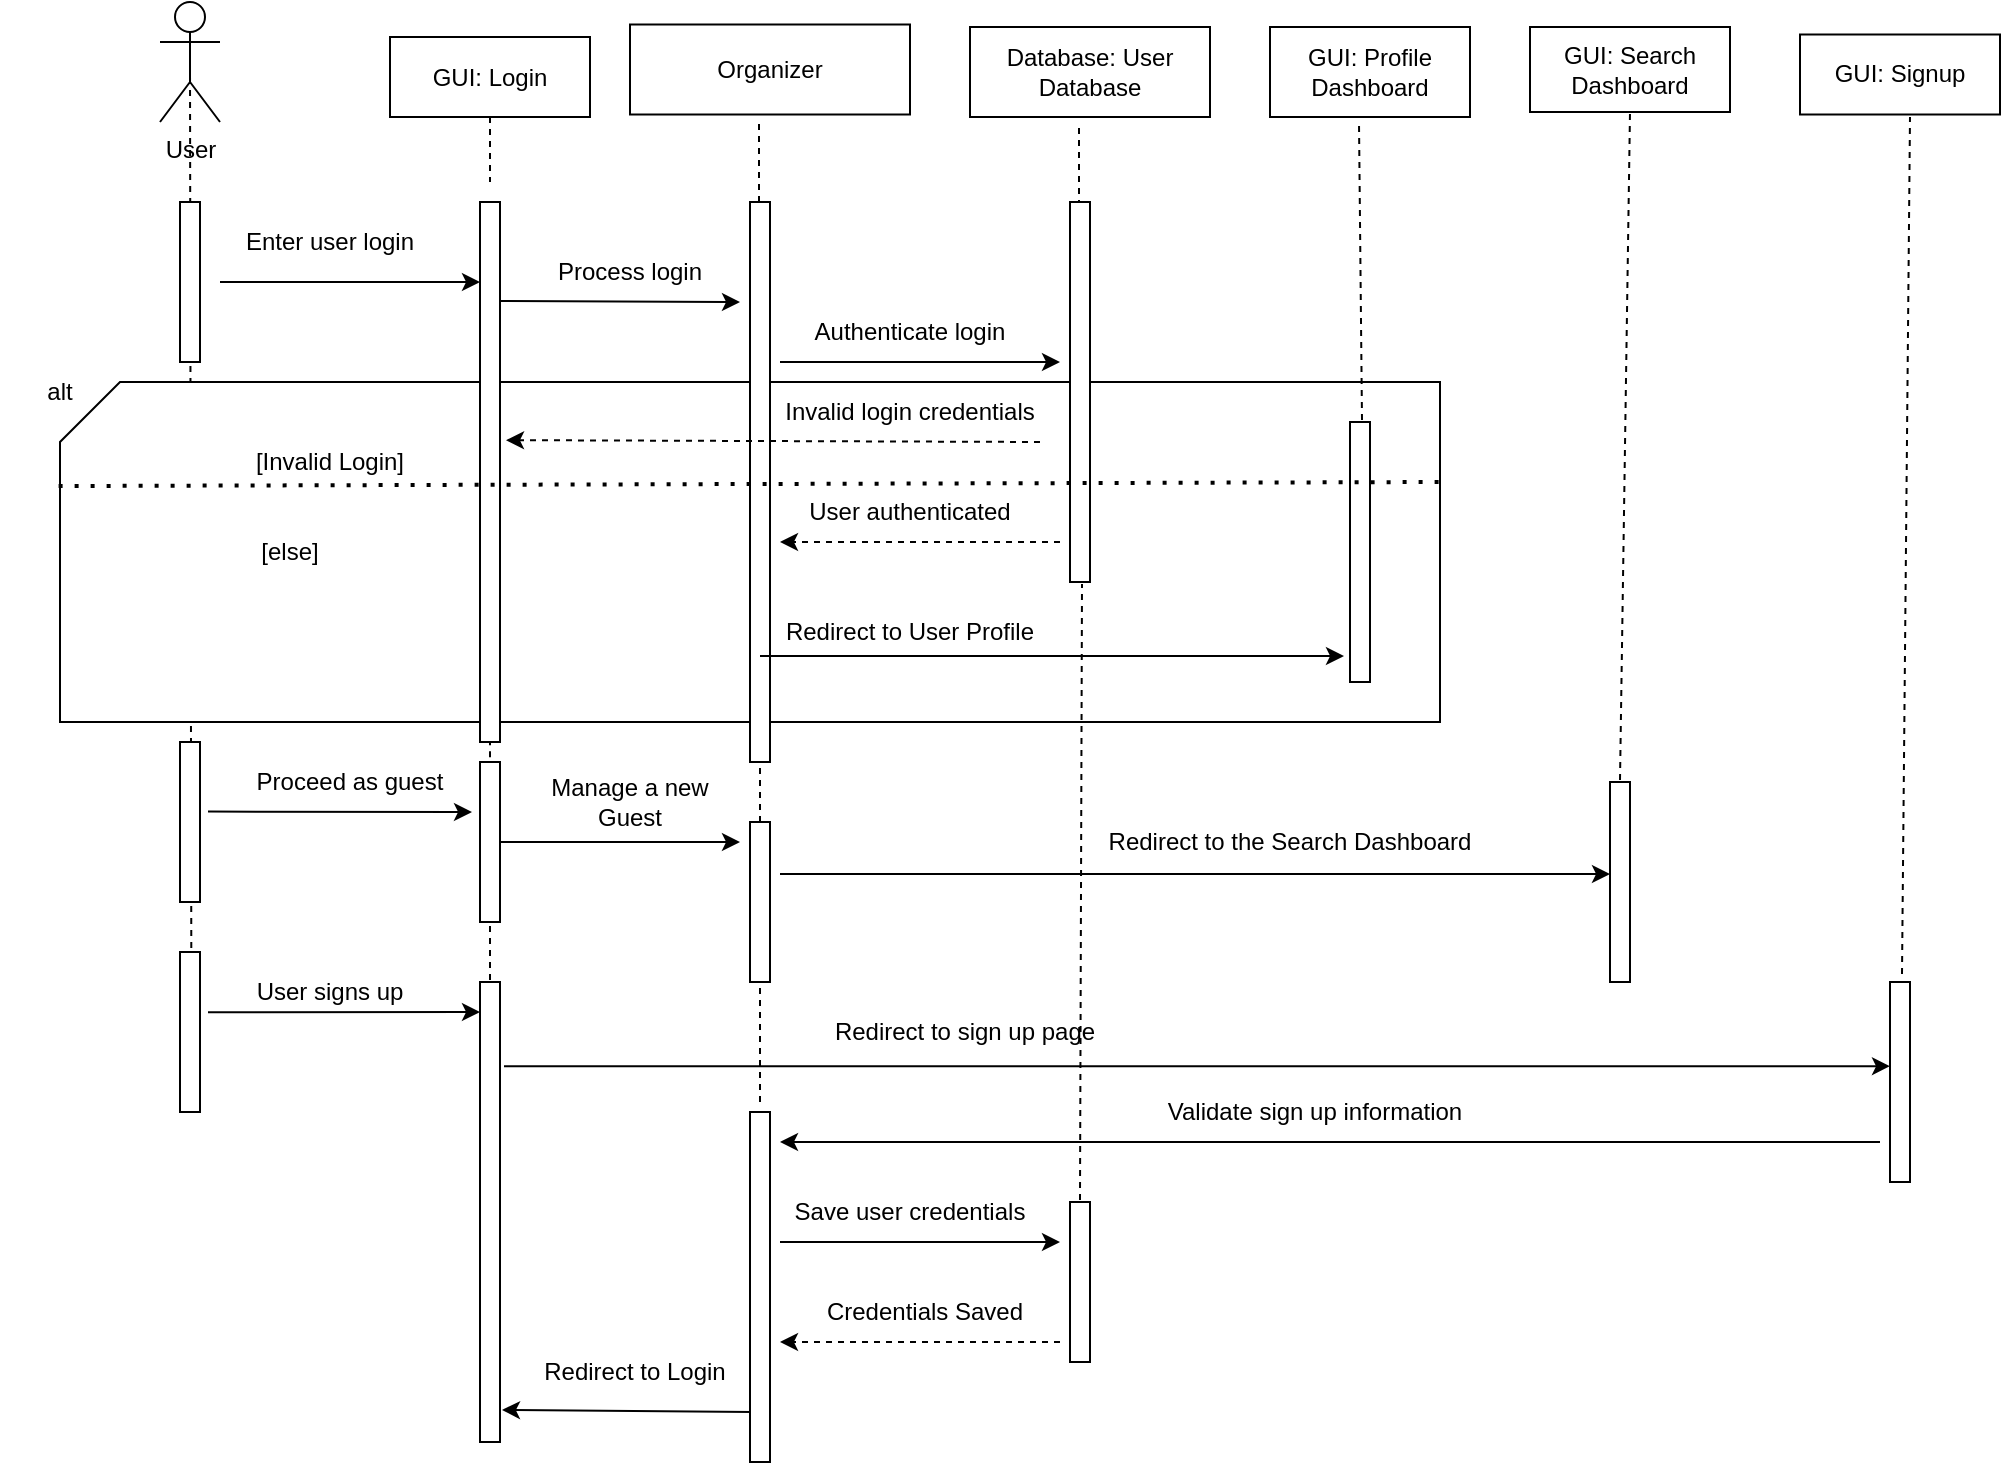 <mxfile version="20.4.0" type="github" pages="5">
  <diagram id="auWGaBnTaMzGqyMl5fVQ" name="User Network">
    <mxGraphModel dx="2513" dy="915" grid="1" gridSize="10" guides="1" tooltips="1" connect="1" arrows="1" fold="1" page="1" pageScale="1" pageWidth="850" pageHeight="1100" math="0" shadow="0">
      <root>
        <mxCell id="0" />
        <mxCell id="1" parent="0" />
        <mxCell id="Ed9TAi_giEsIytwh8i9--12" value="" style="endArrow=none;dashed=1;html=1;rounded=0;entryX=0.5;entryY=0.5;entryDx=0;entryDy=0;entryPerimeter=0;exitX=0.565;exitY=-0.025;exitDx=0;exitDy=0;exitPerimeter=0;" parent="1" target="Ed9TAi_giEsIytwh8i9--1" edge="1" source="7I7EnZLEd-7lbg_FBp3M-3">
          <mxGeometry width="50" height="50" relative="1" as="geometry">
            <mxPoint x="45" y="290" as="sourcePoint" />
            <mxPoint x="580" y="400" as="targetPoint" />
          </mxGeometry>
        </mxCell>
        <mxCell id="kNAkijdVeyj8aL7doL9i-6" value="" style="shape=card;whiteSpace=wrap;html=1;" parent="1" vertex="1">
          <mxGeometry x="-20" y="380" width="690" height="170" as="geometry" />
        </mxCell>
        <mxCell id="Nt1JPrW0SRR3cpTZDE5n-19" value="" style="endArrow=none;dashed=1;html=1;rounded=0;" parent="1" edge="1">
          <mxGeometry width="50" height="50" relative="1" as="geometry">
            <mxPoint x="489.5" y="310" as="sourcePoint" />
            <mxPoint x="489.5" y="250" as="targetPoint" />
          </mxGeometry>
        </mxCell>
        <mxCell id="Ed9TAi_giEsIytwh8i9--3" value="GUI: Login" style="rounded=0;whiteSpace=wrap;html=1;" parent="1" vertex="1">
          <mxGeometry x="145" y="207.5" width="100" height="40" as="geometry" />
        </mxCell>
        <mxCell id="Ed9TAi_giEsIytwh8i9--5" value="GUI: Profile Dashboard" style="rounded=0;whiteSpace=wrap;html=1;" parent="1" vertex="1">
          <mxGeometry x="585" y="202.5" width="100" height="45" as="geometry" />
        </mxCell>
        <mxCell id="Ed9TAi_giEsIytwh8i9--6" value="Organizer" style="rounded=0;whiteSpace=wrap;html=1;" parent="1" vertex="1">
          <mxGeometry x="265" y="201.25" width="140" height="45" as="geometry" />
        </mxCell>
        <mxCell id="Ed9TAi_giEsIytwh8i9--7" value="Database: User Database" style="rounded=0;whiteSpace=wrap;html=1;" parent="1" vertex="1">
          <mxGeometry x="435" y="202.5" width="120" height="45" as="geometry" />
        </mxCell>
        <mxCell id="Ed9TAi_giEsIytwh8i9--8" value="GUI: Search Dashboard" style="rounded=0;whiteSpace=wrap;html=1;" parent="1" vertex="1">
          <mxGeometry x="715" y="202.5" width="100" height="42.5" as="geometry" />
        </mxCell>
        <mxCell id="Ed9TAi_giEsIytwh8i9--1" value="User" style="shape=umlActor;verticalLabelPosition=bottom;verticalAlign=top;html=1;outlineConnect=0;" parent="1" vertex="1">
          <mxGeometry x="30" y="190" width="30" height="60" as="geometry" />
        </mxCell>
        <mxCell id="Ed9TAi_giEsIytwh8i9--17" value="" style="html=1;points=[];perimeter=orthogonalPerimeter;" parent="1" vertex="1">
          <mxGeometry x="190" y="290" width="10" height="270" as="geometry" />
        </mxCell>
        <mxCell id="Nt1JPrW0SRR3cpTZDE5n-8" value="" style="endArrow=classic;html=1;rounded=0;exitX=0;exitY=1;exitDx=0;exitDy=0;" parent="1" source="Nt1JPrW0SRR3cpTZDE5n-10" edge="1">
          <mxGeometry width="50" height="50" relative="1" as="geometry">
            <mxPoint x="370" y="580" as="sourcePoint" />
            <mxPoint x="190" y="330" as="targetPoint" />
          </mxGeometry>
        </mxCell>
        <mxCell id="Nt1JPrW0SRR3cpTZDE5n-10" value="Enter user login" style="text;html=1;strokeColor=none;fillColor=none;align=center;verticalAlign=middle;whiteSpace=wrap;rounded=0;" parent="1" vertex="1">
          <mxGeometry x="60" y="290" width="110" height="40" as="geometry" />
        </mxCell>
        <mxCell id="Nt1JPrW0SRR3cpTZDE5n-11" value="" style="endArrow=none;dashed=1;html=1;rounded=0;exitX=0.5;exitY=1;exitDx=0;exitDy=0;" parent="1" source="Ed9TAi_giEsIytwh8i9--3" edge="1">
          <mxGeometry width="50" height="50" relative="1" as="geometry">
            <mxPoint x="530" y="450" as="sourcePoint" />
            <mxPoint x="195" y="280" as="targetPoint" />
          </mxGeometry>
        </mxCell>
        <mxCell id="Nt1JPrW0SRR3cpTZDE5n-13" value="" style="html=1;points=[];perimeter=orthogonalPerimeter;" parent="1" vertex="1">
          <mxGeometry x="325" y="290" width="10" height="280" as="geometry" />
        </mxCell>
        <mxCell id="Nt1JPrW0SRR3cpTZDE5n-15" value="" style="endArrow=none;dashed=1;html=1;rounded=0;" parent="1" edge="1">
          <mxGeometry width="50" height="50" relative="1" as="geometry">
            <mxPoint x="329.5" y="290" as="sourcePoint" />
            <mxPoint x="329.5" y="250" as="targetPoint" />
          </mxGeometry>
        </mxCell>
        <mxCell id="Nt1JPrW0SRR3cpTZDE5n-16" value="" style="endArrow=classic;html=1;rounded=0;" parent="1" edge="1">
          <mxGeometry width="50" height="50" relative="1" as="geometry">
            <mxPoint x="200" y="339.5" as="sourcePoint" />
            <mxPoint x="320" y="340" as="targetPoint" />
          </mxGeometry>
        </mxCell>
        <mxCell id="Nt1JPrW0SRR3cpTZDE5n-17" value="Process login" style="text;html=1;strokeColor=none;fillColor=none;align=center;verticalAlign=middle;whiteSpace=wrap;rounded=0;" parent="1" vertex="1">
          <mxGeometry x="200" y="310" width="130" height="30" as="geometry" />
        </mxCell>
        <mxCell id="Nt1JPrW0SRR3cpTZDE5n-18" value="" style="html=1;points=[];perimeter=orthogonalPerimeter;" parent="1" vertex="1">
          <mxGeometry x="485" y="290" width="10" height="190" as="geometry" />
        </mxCell>
        <mxCell id="Nt1JPrW0SRR3cpTZDE5n-20" value="" style="endArrow=classic;html=1;rounded=0;exitX=0;exitY=1;exitDx=0;exitDy=0;" parent="1" source="Nt1JPrW0SRR3cpTZDE5n-21" edge="1">
          <mxGeometry width="50" height="50" relative="1" as="geometry">
            <mxPoint x="340" y="380" as="sourcePoint" />
            <mxPoint x="480" y="370" as="targetPoint" />
          </mxGeometry>
        </mxCell>
        <mxCell id="Nt1JPrW0SRR3cpTZDE5n-21" value="Authenticate login" style="text;html=1;strokeColor=none;fillColor=none;align=center;verticalAlign=middle;whiteSpace=wrap;rounded=0;" parent="1" vertex="1">
          <mxGeometry x="340" y="340" width="130" height="30" as="geometry" />
        </mxCell>
        <mxCell id="Nt1JPrW0SRR3cpTZDE5n-22" value="" style="endArrow=classic;html=1;rounded=0;dashed=1;" parent="1" edge="1">
          <mxGeometry width="50" height="50" relative="1" as="geometry">
            <mxPoint x="480" y="460" as="sourcePoint" />
            <mxPoint x="340" y="460" as="targetPoint" />
          </mxGeometry>
        </mxCell>
        <mxCell id="Nt1JPrW0SRR3cpTZDE5n-23" value="User authenticated" style="text;html=1;strokeColor=none;fillColor=none;align=center;verticalAlign=middle;whiteSpace=wrap;rounded=0;" parent="1" vertex="1">
          <mxGeometry x="340" y="430" width="130" height="30" as="geometry" />
        </mxCell>
        <mxCell id="Nt1JPrW0SRR3cpTZDE5n-24" value="" style="html=1;points=[];perimeter=orthogonalPerimeter;" parent="1" vertex="1">
          <mxGeometry x="625" y="400" width="10" height="130" as="geometry" />
        </mxCell>
        <mxCell id="Nt1JPrW0SRR3cpTZDE5n-25" value="" style="endArrow=classic;html=1;rounded=0;entryX=-0.3;entryY=0.9;entryDx=0;entryDy=0;entryPerimeter=0;" parent="1" target="Nt1JPrW0SRR3cpTZDE5n-24" edge="1">
          <mxGeometry width="50" height="50" relative="1" as="geometry">
            <mxPoint x="330" y="517" as="sourcePoint" />
            <mxPoint x="580" y="460" as="targetPoint" />
            <Array as="points" />
          </mxGeometry>
        </mxCell>
        <mxCell id="Nt1JPrW0SRR3cpTZDE5n-26" value="Redirect to User Profile" style="text;html=1;strokeColor=none;fillColor=none;align=center;verticalAlign=middle;whiteSpace=wrap;rounded=0;" parent="1" vertex="1">
          <mxGeometry x="340" y="490" width="130" height="30" as="geometry" />
        </mxCell>
        <mxCell id="kNAkijdVeyj8aL7doL9i-3" value="Invalid login credentials" style="text;html=1;strokeColor=none;fillColor=none;align=center;verticalAlign=middle;whiteSpace=wrap;rounded=0;" parent="1" vertex="1">
          <mxGeometry x="340" y="380" width="130" height="30" as="geometry" />
        </mxCell>
        <mxCell id="kNAkijdVeyj8aL7doL9i-5" value="" style="endArrow=classic;html=1;rounded=0;exitX=1;exitY=1;exitDx=0;exitDy=0;entryX=1.3;entryY=0.441;entryDx=0;entryDy=0;entryPerimeter=0;dashed=1;" parent="1" source="kNAkijdVeyj8aL7doL9i-3" target="Ed9TAi_giEsIytwh8i9--17" edge="1">
          <mxGeometry width="50" height="50" relative="1" as="geometry">
            <mxPoint x="530" y="510" as="sourcePoint" />
            <mxPoint x="580" y="460" as="targetPoint" />
          </mxGeometry>
        </mxCell>
        <mxCell id="kNAkijdVeyj8aL7doL9i-7" value="alt" style="text;html=1;strokeColor=none;fillColor=none;align=center;verticalAlign=middle;whiteSpace=wrap;rounded=0;" parent="1" vertex="1">
          <mxGeometry x="-50" y="370" width="60" height="30" as="geometry" />
        </mxCell>
        <mxCell id="kNAkijdVeyj8aL7doL9i-8" value="" style="endArrow=none;dashed=1;html=1;dashPattern=1 3;strokeWidth=2;rounded=0;exitX=-0.001;exitY=0.306;exitDx=0;exitDy=0;exitPerimeter=0;" parent="1" source="kNAkijdVeyj8aL7doL9i-6" edge="1">
          <mxGeometry width="50" height="50" relative="1" as="geometry">
            <mxPoint x="530" y="570" as="sourcePoint" />
            <mxPoint x="670" y="430" as="targetPoint" />
          </mxGeometry>
        </mxCell>
        <mxCell id="kNAkijdVeyj8aL7doL9i-9" value="[else]" style="text;html=1;strokeColor=none;fillColor=none;align=center;verticalAlign=middle;whiteSpace=wrap;rounded=0;" parent="1" vertex="1">
          <mxGeometry x="60" y="455" width="70" height="20" as="geometry" />
        </mxCell>
        <mxCell id="kNAkijdVeyj8aL7doL9i-10" value="[Invalid Login]" style="text;html=1;strokeColor=none;fillColor=none;align=center;verticalAlign=middle;whiteSpace=wrap;rounded=0;" parent="1" vertex="1">
          <mxGeometry x="70" y="410" width="90" height="20" as="geometry" />
        </mxCell>
        <mxCell id="kNAkijdVeyj8aL7doL9i-12" value="" style="html=1;points=[];perimeter=orthogonalPerimeter;" parent="1" vertex="1">
          <mxGeometry x="755" y="580" width="10" height="100" as="geometry" />
        </mxCell>
        <mxCell id="kNAkijdVeyj8aL7doL9i-13" value="" style="endArrow=none;dashed=1;html=1;rounded=0;entryX=0.5;entryY=1;entryDx=0;entryDy=0;exitX=0.5;exitY=-0.01;exitDx=0;exitDy=0;exitPerimeter=0;" parent="1" source="kNAkijdVeyj8aL7doL9i-12" target="Ed9TAi_giEsIytwh8i9--8" edge="1">
          <mxGeometry width="50" height="50" relative="1" as="geometry">
            <mxPoint x="530" y="570" as="sourcePoint" />
            <mxPoint x="580" y="520" as="targetPoint" />
          </mxGeometry>
        </mxCell>
        <mxCell id="kNAkijdVeyj8aL7doL9i-16" value="" style="endArrow=classic;html=1;rounded=0;exitX=1.4;exitY=0.635;exitDx=0;exitDy=0;exitPerimeter=0;entryX=-0.4;entryY=0.313;entryDx=0;entryDy=0;entryPerimeter=0;" parent="1" target="kNAkijdVeyj8aL7doL9i-49" edge="1">
          <mxGeometry width="50" height="50" relative="1" as="geometry">
            <mxPoint x="54" y="594.8" as="sourcePoint" />
            <mxPoint x="580" y="520" as="targetPoint" />
          </mxGeometry>
        </mxCell>
        <mxCell id="kNAkijdVeyj8aL7doL9i-17" value="Proceed as guest" style="text;html=1;strokeColor=none;fillColor=none;align=center;verticalAlign=middle;whiteSpace=wrap;rounded=0;" parent="1" vertex="1">
          <mxGeometry x="70" y="560" width="110" height="40" as="geometry" />
        </mxCell>
        <mxCell id="kNAkijdVeyj8aL7doL9i-18" value="" style="endArrow=classic;html=1;rounded=0;exitX=1;exitY=0.782;exitDx=0;exitDy=0;exitPerimeter=0;" parent="1" edge="1">
          <mxGeometry width="50" height="50" relative="1" as="geometry">
            <mxPoint x="200" y="610" as="sourcePoint" />
            <mxPoint x="320" y="610" as="targetPoint" />
          </mxGeometry>
        </mxCell>
        <mxCell id="kNAkijdVeyj8aL7doL9i-19" value="Manage a new Guest" style="text;html=1;strokeColor=none;fillColor=none;align=center;verticalAlign=middle;whiteSpace=wrap;rounded=0;" parent="1" vertex="1">
          <mxGeometry x="210" y="570" width="110" height="40" as="geometry" />
        </mxCell>
        <mxCell id="kNAkijdVeyj8aL7doL9i-21" value="" style="endArrow=classic;html=1;rounded=0;entryX=0;entryY=0.46;entryDx=0;entryDy=0;entryPerimeter=0;" parent="1" target="kNAkijdVeyj8aL7doL9i-12" edge="1">
          <mxGeometry width="50" height="50" relative="1" as="geometry">
            <mxPoint x="340" y="626" as="sourcePoint" />
            <mxPoint x="580" y="520" as="targetPoint" />
          </mxGeometry>
        </mxCell>
        <mxCell id="kNAkijdVeyj8aL7doL9i-22" value="Redirect to the Search Dashboard" style="text;html=1;strokeColor=none;fillColor=none;align=center;verticalAlign=middle;whiteSpace=wrap;rounded=0;" parent="1" vertex="1">
          <mxGeometry x="475" y="590" width="240" height="40" as="geometry" />
        </mxCell>
        <mxCell id="kNAkijdVeyj8aL7doL9i-23" value="GUI: Signup" style="rounded=0;whiteSpace=wrap;html=1;" parent="1" vertex="1">
          <mxGeometry x="850" y="206.25" width="100" height="40" as="geometry" />
        </mxCell>
        <mxCell id="kNAkijdVeyj8aL7doL9i-14" value="" style="endArrow=none;dashed=1;html=1;rounded=0;exitX=0.6;exitY=-0.008;exitDx=0;exitDy=0;exitPerimeter=0;" parent="1" source="Nt1JPrW0SRR3cpTZDE5n-24" edge="1">
          <mxGeometry width="50" height="50" relative="1" as="geometry">
            <mxPoint x="629.5" y="310" as="sourcePoint" />
            <mxPoint x="629.5" y="250" as="targetPoint" />
          </mxGeometry>
        </mxCell>
        <mxCell id="kNAkijdVeyj8aL7doL9i-24" value="" style="html=1;points=[];perimeter=orthogonalPerimeter;" parent="1" vertex="1">
          <mxGeometry x="895" y="680" width="10" height="100" as="geometry" />
        </mxCell>
        <mxCell id="kNAkijdVeyj8aL7doL9i-25" value="" style="endArrow=none;dashed=1;html=1;rounded=0;entryX=0.5;entryY=1;entryDx=0;entryDy=0;exitX=0.6;exitY=-0.04;exitDx=0;exitDy=0;exitPerimeter=0;" parent="1" source="kNAkijdVeyj8aL7doL9i-24" edge="1">
          <mxGeometry width="50" height="50" relative="1" as="geometry">
            <mxPoint x="900" y="581.5" as="sourcePoint" />
            <mxPoint x="905" y="247.5" as="targetPoint" />
          </mxGeometry>
        </mxCell>
        <mxCell id="kNAkijdVeyj8aL7doL9i-26" value="" style="endArrow=classic;html=1;rounded=0;exitX=1.4;exitY=0.844;exitDx=0;exitDy=0;exitPerimeter=0;" parent="1" edge="1">
          <mxGeometry width="50" height="50" relative="1" as="geometry">
            <mxPoint x="54" y="695.12" as="sourcePoint" />
            <mxPoint x="190" y="695" as="targetPoint" />
          </mxGeometry>
        </mxCell>
        <mxCell id="kNAkijdVeyj8aL7doL9i-27" value="User signs up" style="text;html=1;strokeColor=none;fillColor=none;align=center;verticalAlign=middle;whiteSpace=wrap;rounded=0;" parent="1" vertex="1">
          <mxGeometry x="60" y="670" width="110" height="30" as="geometry" />
        </mxCell>
        <mxCell id="kNAkijdVeyj8aL7doL9i-30" value="" style="endArrow=classic;html=1;rounded=0;exitX=1.2;exitY=0.183;exitDx=0;exitDy=0;exitPerimeter=0;" parent="1" source="kNAkijdVeyj8aL7doL9i-51" target="kNAkijdVeyj8aL7doL9i-24" edge="1">
          <mxGeometry width="50" height="50" relative="1" as="geometry">
            <mxPoint x="210" y="720" as="sourcePoint" />
            <mxPoint x="690" y="520" as="targetPoint" />
          </mxGeometry>
        </mxCell>
        <mxCell id="kNAkijdVeyj8aL7doL9i-31" value="Redirect to sign up page" style="text;html=1;strokeColor=none;fillColor=none;align=center;verticalAlign=middle;whiteSpace=wrap;rounded=0;" parent="1" vertex="1">
          <mxGeometry x="335" y="690" width="195" height="30" as="geometry" />
        </mxCell>
        <mxCell id="kNAkijdVeyj8aL7doL9i-32" value="" style="endArrow=classic;html=1;rounded=0;" parent="1" edge="1">
          <mxGeometry width="50" height="50" relative="1" as="geometry">
            <mxPoint x="890" y="760" as="sourcePoint" />
            <mxPoint x="340" y="760" as="targetPoint" />
          </mxGeometry>
        </mxCell>
        <mxCell id="kNAkijdVeyj8aL7doL9i-33" value="Validate sign up information" style="text;html=1;strokeColor=none;fillColor=none;align=center;verticalAlign=middle;whiteSpace=wrap;rounded=0;" parent="1" vertex="1">
          <mxGeometry x="510" y="730" width="195" height="30" as="geometry" />
        </mxCell>
        <mxCell id="kNAkijdVeyj8aL7doL9i-35" value="" style="html=1;points=[];perimeter=orthogonalPerimeter;" parent="1" vertex="1">
          <mxGeometry x="485" y="790" width="10" height="80" as="geometry" />
        </mxCell>
        <mxCell id="kNAkijdVeyj8aL7doL9i-36" value="" style="endArrow=none;dashed=1;html=1;rounded=0;entryX=0.6;entryY=1.005;entryDx=0;entryDy=0;entryPerimeter=0;exitX=0.5;exitY=-0.012;exitDx=0;exitDy=0;exitPerimeter=0;" parent="1" source="kNAkijdVeyj8aL7doL9i-35" target="Nt1JPrW0SRR3cpTZDE5n-18" edge="1">
          <mxGeometry width="50" height="50" relative="1" as="geometry">
            <mxPoint x="640" y="630" as="sourcePoint" />
            <mxPoint x="690" y="580" as="targetPoint" />
          </mxGeometry>
        </mxCell>
        <mxCell id="kNAkijdVeyj8aL7doL9i-37" value="" style="endArrow=classic;html=1;rounded=0;" parent="1" edge="1">
          <mxGeometry width="50" height="50" relative="1" as="geometry">
            <mxPoint x="340" y="810" as="sourcePoint" />
            <mxPoint x="480" y="810" as="targetPoint" />
            <Array as="points">
              <mxPoint x="430" y="810" />
            </Array>
          </mxGeometry>
        </mxCell>
        <mxCell id="kNAkijdVeyj8aL7doL9i-38" value="Save user credentials" style="text;html=1;strokeColor=none;fillColor=none;align=center;verticalAlign=middle;whiteSpace=wrap;rounded=0;" parent="1" vertex="1">
          <mxGeometry x="330" y="780" width="150" height="30" as="geometry" />
        </mxCell>
        <mxCell id="kNAkijdVeyj8aL7doL9i-39" value="" style="endArrow=classic;html=1;rounded=0;dashed=1;" parent="1" edge="1">
          <mxGeometry width="50" height="50" relative="1" as="geometry">
            <mxPoint x="480" y="860" as="sourcePoint" />
            <mxPoint x="340" y="860" as="targetPoint" />
          </mxGeometry>
        </mxCell>
        <mxCell id="kNAkijdVeyj8aL7doL9i-40" value="Credentials Saved" style="text;html=1;strokeColor=none;fillColor=none;align=center;verticalAlign=middle;whiteSpace=wrap;rounded=0;" parent="1" vertex="1">
          <mxGeometry x="360" y="830" width="105" height="30" as="geometry" />
        </mxCell>
        <mxCell id="kNAkijdVeyj8aL7doL9i-43" value="" style="endArrow=none;dashed=1;html=1;rounded=0;entryX=0.5;entryY=1.002;entryDx=0;entryDy=0;entryPerimeter=0;exitX=0.5;exitY=-0.03;exitDx=0;exitDy=0;exitPerimeter=0;startArrow=none;" parent="1" source="kNAkijdVeyj8aL7doL9i-49" target="Ed9TAi_giEsIytwh8i9--17" edge="1">
          <mxGeometry width="50" height="50" relative="1" as="geometry">
            <mxPoint x="640" y="650" as="sourcePoint" />
            <mxPoint x="690" y="600" as="targetPoint" />
          </mxGeometry>
        </mxCell>
        <mxCell id="kNAkijdVeyj8aL7doL9i-45" value="" style="endArrow=classic;html=1;rounded=0;entryX=1.1;entryY=0.74;entryDx=0;entryDy=0;entryPerimeter=0;exitX=0.1;exitY=0.857;exitDx=0;exitDy=0;exitPerimeter=0;" parent="1" source="kNAkijdVeyj8aL7doL9i-48" edge="1">
          <mxGeometry width="50" height="50" relative="1" as="geometry">
            <mxPoint x="320" y="900" as="sourcePoint" />
            <mxPoint x="201" y="894" as="targetPoint" />
            <Array as="points" />
          </mxGeometry>
        </mxCell>
        <mxCell id="kNAkijdVeyj8aL7doL9i-46" value="Redirect to Login" style="text;html=1;strokeColor=none;fillColor=none;align=center;verticalAlign=middle;whiteSpace=wrap;rounded=0;" parent="1" vertex="1">
          <mxGeometry x="215" y="860" width="105" height="30" as="geometry" />
        </mxCell>
        <mxCell id="kNAkijdVeyj8aL7doL9i-48" value="" style="html=1;points=[];perimeter=orthogonalPerimeter;" parent="1" vertex="1">
          <mxGeometry x="325" y="745" width="10" height="175" as="geometry" />
        </mxCell>
        <mxCell id="kNAkijdVeyj8aL7doL9i-49" value="" style="html=1;points=[];perimeter=orthogonalPerimeter;" parent="1" vertex="1">
          <mxGeometry x="190" y="570" width="10" height="80" as="geometry" />
        </mxCell>
        <mxCell id="kNAkijdVeyj8aL7doL9i-50" value="" style="endArrow=none;dashed=1;html=1;rounded=0;entryX=0.5;entryY=1.002;entryDx=0;entryDy=0;entryPerimeter=0;exitX=0.5;exitY=-0.03;exitDx=0;exitDy=0;exitPerimeter=0;" parent="1" target="kNAkijdVeyj8aL7doL9i-49" edge="1">
          <mxGeometry width="50" height="50" relative="1" as="geometry">
            <mxPoint x="195" y="817" as="sourcePoint" />
            <mxPoint x="195" y="560.54" as="targetPoint" />
          </mxGeometry>
        </mxCell>
        <mxCell id="kNAkijdVeyj8aL7doL9i-51" value="" style="html=1;points=[];perimeter=orthogonalPerimeter;" parent="1" vertex="1">
          <mxGeometry x="190" y="680" width="10" height="230" as="geometry" />
        </mxCell>
        <mxCell id="kNAkijdVeyj8aL7doL9i-53" value="" style="html=1;points=[];perimeter=orthogonalPerimeter;" parent="1" vertex="1">
          <mxGeometry x="325" y="600" width="10" height="80" as="geometry" />
        </mxCell>
        <mxCell id="kNAkijdVeyj8aL7doL9i-54" value="" style="endArrow=none;dashed=1;html=1;rounded=0;" parent="1" edge="1">
          <mxGeometry width="50" height="50" relative="1" as="geometry">
            <mxPoint x="330" y="600" as="sourcePoint" />
            <mxPoint x="330" y="571.04" as="targetPoint" />
          </mxGeometry>
        </mxCell>
        <mxCell id="kNAkijdVeyj8aL7doL9i-55" value="" style="endArrow=none;dashed=1;html=1;rounded=0;" parent="1" edge="1">
          <mxGeometry width="50" height="50" relative="1" as="geometry">
            <mxPoint x="330" y="740" as="sourcePoint" />
            <mxPoint x="330" y="680" as="targetPoint" />
          </mxGeometry>
        </mxCell>
        <mxCell id="7I7EnZLEd-7lbg_FBp3M-1" value="" style="html=1;points=[];perimeter=orthogonalPerimeter;" vertex="1" parent="1">
          <mxGeometry x="40" y="290" width="10" height="80" as="geometry" />
        </mxCell>
        <mxCell id="7I7EnZLEd-7lbg_FBp3M-2" value="" style="html=1;points=[];perimeter=orthogonalPerimeter;" vertex="1" parent="1">
          <mxGeometry x="40" y="560" width="10" height="80" as="geometry" />
        </mxCell>
        <mxCell id="7I7EnZLEd-7lbg_FBp3M-3" value="" style="html=1;points=[];perimeter=orthogonalPerimeter;" vertex="1" parent="1">
          <mxGeometry x="40" y="665" width="10" height="80" as="geometry" />
        </mxCell>
      </root>
    </mxGraphModel>
  </diagram>
  <diagram id="ggalrYOEKrtbYjAPfq_-" name="Search">
    <mxGraphModel dx="1081" dy="595" grid="1" gridSize="10" guides="1" tooltips="1" connect="1" arrows="1" fold="1" page="1" pageScale="1" pageWidth="850" pageHeight="1100" math="0" shadow="0">
      <root>
        <mxCell id="0" />
        <mxCell id="1" parent="0" />
        <mxCell id="Fxg4rvH9RBcBndtOn9dj-1" value="Organizer" style="rounded=0;whiteSpace=wrap;html=1;" vertex="1" parent="1">
          <mxGeometry x="145" y="207.5" width="100" height="40" as="geometry" />
        </mxCell>
        <mxCell id="Fxg4rvH9RBcBndtOn9dj-3" value="Query: UserData" style="rounded=0;whiteSpace=wrap;html=1;" vertex="1" parent="1">
          <mxGeometry x="265" y="201.25" width="140" height="45" as="geometry" />
        </mxCell>
        <mxCell id="Fxg4rvH9RBcBndtOn9dj-4" value="Database: User Database" style="rounded=0;whiteSpace=wrap;html=1;" vertex="1" parent="1">
          <mxGeometry x="435" y="202.5" width="120" height="45" as="geometry" />
        </mxCell>
        <mxCell id="Fxg4rvH9RBcBndtOn9dj-6" value="User" style="shape=umlActor;verticalLabelPosition=bottom;verticalAlign=top;html=1;outlineConnect=0;" vertex="1" parent="1">
          <mxGeometry x="50" y="186.25" width="30" height="60" as="geometry" />
        </mxCell>
        <mxCell id="ATWCgVEBAgW6ZmoT1mIG-2" value="" style="endArrow=none;html=1;rounded=0;dashed=1;" edge="1" parent="1">
          <mxGeometry width="50" height="50" relative="1" as="geometry">
            <mxPoint x="64.5" y="320" as="sourcePoint" />
            <mxPoint x="64.5" y="270" as="targetPoint" />
          </mxGeometry>
        </mxCell>
        <mxCell id="ATWCgVEBAgW6ZmoT1mIG-3" value="" style="endArrow=none;html=1;rounded=0;dashed=1;" edge="1" parent="1">
          <mxGeometry width="50" height="50" relative="1" as="geometry">
            <mxPoint x="194.5" y="290" as="sourcePoint" />
            <mxPoint x="194.5" y="250" as="targetPoint" />
          </mxGeometry>
        </mxCell>
        <mxCell id="ATWCgVEBAgW6ZmoT1mIG-4" value="" style="endArrow=none;html=1;rounded=0;dashed=1;exitX=0.5;exitY=0;exitDx=0;exitDy=0;" edge="1" parent="1" source="ATWCgVEBAgW6ZmoT1mIG-14">
          <mxGeometry width="50" height="50" relative="1" as="geometry">
            <mxPoint x="335" y="290" as="sourcePoint" />
            <mxPoint x="335" y="250" as="targetPoint" />
          </mxGeometry>
        </mxCell>
        <mxCell id="ATWCgVEBAgW6ZmoT1mIG-5" value="" style="endArrow=none;html=1;rounded=0;dashed=1;startArrow=none;" edge="1" parent="1" source="pWM-xFGYdJpxBHmRUXMc-8">
          <mxGeometry width="50" height="50" relative="1" as="geometry">
            <mxPoint x="495" y="380" as="sourcePoint" />
            <mxPoint x="495" y="250" as="targetPoint" />
          </mxGeometry>
        </mxCell>
        <mxCell id="ATWCgVEBAgW6ZmoT1mIG-6" value="" style="rounded=0;whiteSpace=wrap;html=1;" vertex="1" parent="1">
          <mxGeometry x="60" y="290" width="10" height="160" as="geometry" />
        </mxCell>
        <mxCell id="ATWCgVEBAgW6ZmoT1mIG-9" value="" style="rounded=0;whiteSpace=wrap;html=1;" vertex="1" parent="1">
          <mxGeometry x="190" y="290" width="10" height="140" as="geometry" />
        </mxCell>
        <mxCell id="ATWCgVEBAgW6ZmoT1mIG-12" value="" style="endArrow=classic;html=1;rounded=0;entryX=1;entryY=1;entryDx=0;entryDy=0;exitX=1.2;exitY=0.147;exitDx=0;exitDy=0;exitPerimeter=0;" edge="1" parent="1" source="ATWCgVEBAgW6ZmoT1mIG-6" target="ATWCgVEBAgW6ZmoT1mIG-13">
          <mxGeometry width="50" height="50" relative="1" as="geometry">
            <mxPoint x="70" y="320" as="sourcePoint" />
            <mxPoint x="160" y="320" as="targetPoint" />
          </mxGeometry>
        </mxCell>
        <mxCell id="ATWCgVEBAgW6ZmoT1mIG-13" value="Requests user data" style="text;html=1;strokeColor=none;fillColor=none;align=center;verticalAlign=middle;whiteSpace=wrap;rounded=0;" vertex="1" parent="1">
          <mxGeometry x="80" y="280" width="110" height="30" as="geometry" />
        </mxCell>
        <mxCell id="ATWCgVEBAgW6ZmoT1mIG-14" value="" style="rounded=0;whiteSpace=wrap;html=1;" vertex="1" parent="1">
          <mxGeometry x="330" y="310" width="10" height="100" as="geometry" />
        </mxCell>
        <mxCell id="pWM-xFGYdJpxBHmRUXMc-1" value="" style="endArrow=classic;html=1;rounded=0;entryX=0;entryY=0.25;entryDx=0;entryDy=0;exitX=1.2;exitY=0.321;exitDx=0;exitDy=0;exitPerimeter=0;" edge="1" parent="1" source="ATWCgVEBAgW6ZmoT1mIG-9" target="ATWCgVEBAgW6ZmoT1mIG-14">
          <mxGeometry width="50" height="50" relative="1" as="geometry">
            <mxPoint x="200" y="343" as="sourcePoint" />
            <mxPoint x="270" y="340" as="targetPoint" />
          </mxGeometry>
        </mxCell>
        <mxCell id="pWM-xFGYdJpxBHmRUXMc-2" value="Manage query request" style="text;html=1;strokeColor=none;fillColor=none;align=center;verticalAlign=middle;whiteSpace=wrap;rounded=0;" vertex="1" parent="1">
          <mxGeometry x="220" y="310" width="100" height="20" as="geometry" />
        </mxCell>
        <mxCell id="pWM-xFGYdJpxBHmRUXMc-8" value="" style="rounded=0;whiteSpace=wrap;html=1;" vertex="1" parent="1">
          <mxGeometry x="490" y="330" width="10" height="70" as="geometry" />
        </mxCell>
        <mxCell id="DZYb6GRMJEyFYuWiTU3a-2" value="" style="endArrow=classic;html=1;rounded=0;entryX=-0.2;entryY=0.357;entryDx=0;entryDy=0;entryPerimeter=0;" edge="1" parent="1" target="pWM-xFGYdJpxBHmRUXMc-8">
          <mxGeometry width="50" height="50" relative="1" as="geometry">
            <mxPoint x="340" y="355" as="sourcePoint" />
            <mxPoint x="420" y="350" as="targetPoint" />
          </mxGeometry>
        </mxCell>
        <mxCell id="DZYb6GRMJEyFYuWiTU3a-4" value="Query user data" style="text;html=1;strokeColor=none;fillColor=none;align=center;verticalAlign=middle;whiteSpace=wrap;rounded=0;" vertex="1" parent="1">
          <mxGeometry x="375" y="330" width="100" height="20" as="geometry" />
        </mxCell>
        <mxCell id="DZYb6GRMJEyFYuWiTU3a-5" value="" style="endArrow=classic;html=1;rounded=0;entryX=1.4;entryY=0.69;entryDx=0;entryDy=0;entryPerimeter=0;dashed=1;" edge="1" parent="1" target="ATWCgVEBAgW6ZmoT1mIG-14">
          <mxGeometry width="50" height="50" relative="1" as="geometry">
            <mxPoint x="490" y="379" as="sourcePoint" />
            <mxPoint x="450" y="400" as="targetPoint" />
          </mxGeometry>
        </mxCell>
        <mxCell id="DZYb6GRMJEyFYuWiTU3a-6" value="User data" style="text;html=1;strokeColor=none;fillColor=none;align=center;verticalAlign=middle;whiteSpace=wrap;rounded=0;" vertex="1" parent="1">
          <mxGeometry x="375" y="360" width="100" height="20" as="geometry" />
        </mxCell>
        <mxCell id="DZYb6GRMJEyFYuWiTU3a-8" value="" style="endArrow=classic;html=1;rounded=0;entryX=1.4;entryY=0.69;entryDx=0;entryDy=0;entryPerimeter=0;dashed=1;" edge="1" parent="1">
          <mxGeometry width="50" height="50" relative="1" as="geometry">
            <mxPoint x="330" y="400" as="sourcePoint" />
            <mxPoint x="200" y="400" as="targetPoint" />
          </mxGeometry>
        </mxCell>
        <mxCell id="DZYb6GRMJEyFYuWiTU3a-9" value="Sorted user data" style="text;html=1;strokeColor=none;fillColor=none;align=center;verticalAlign=middle;whiteSpace=wrap;rounded=0;" vertex="1" parent="1">
          <mxGeometry x="220" y="380" width="100" height="20" as="geometry" />
        </mxCell>
        <mxCell id="DZYb6GRMJEyFYuWiTU3a-11" value="" style="endArrow=classic;html=1;rounded=0;entryX=1.4;entryY=0.69;entryDx=0;entryDy=0;entryPerimeter=0;exitX=-0.2;exitY=0.921;exitDx=0;exitDy=0;exitPerimeter=0;" edge="1" parent="1" source="ATWCgVEBAgW6ZmoT1mIG-9">
          <mxGeometry width="50" height="50" relative="1" as="geometry">
            <mxPoint x="216" y="420" as="sourcePoint" />
            <mxPoint x="70" y="420" as="targetPoint" />
          </mxGeometry>
        </mxCell>
        <mxCell id="DZYb6GRMJEyFYuWiTU3a-12" value="Display user data" style="text;html=1;strokeColor=none;fillColor=none;align=center;verticalAlign=middle;whiteSpace=wrap;rounded=0;" vertex="1" parent="1">
          <mxGeometry x="85" y="400" width="100" height="20" as="geometry" />
        </mxCell>
      </root>
    </mxGraphModel>
  </diagram>
  <diagram id="p-qsj3kzopYXk5ejYOt1" name="Contract Management">
    <mxGraphModel dx="2122" dy="700" grid="1" gridSize="10" guides="1" tooltips="1" connect="1" arrows="1" fold="1" page="1" pageScale="1" pageWidth="850" pageHeight="1100" math="0" shadow="0">
      <root>
        <mxCell id="0" />
        <mxCell id="1" parent="0" />
        <mxCell id="_2Y537lDgMxOxwALhhPT-6" value="" style="endArrow=none;dashed=1;html=1;rounded=0;exitX=0.5;exitY=0;exitDx=0;exitDy=0;" edge="1" parent="1">
          <mxGeometry width="50" height="50" relative="1" as="geometry">
            <mxPoint x="334.66" y="510" as="sourcePoint" />
            <mxPoint x="334.5" y="370" as="targetPoint" />
          </mxGeometry>
        </mxCell>
        <mxCell id="_2Y537lDgMxOxwALhhPT-1" value="" style="shape=card;whiteSpace=wrap;html=1;" vertex="1" parent="1">
          <mxGeometry x="-10" y="480" width="760" height="300" as="geometry" />
        </mxCell>
        <mxCell id="_2Y537lDgMxOxwALhhPT-8" value="" style="shape=card;whiteSpace=wrap;html=1;" vertex="1" parent="1">
          <mxGeometry x="95" y="530" width="595" height="150" as="geometry" />
        </mxCell>
        <mxCell id="_2Y537lDgMxOxwALhhPT-2" value="alt" style="text;html=1;strokeColor=none;fillColor=none;align=center;verticalAlign=middle;whiteSpace=wrap;rounded=0;" vertex="1" parent="1">
          <mxGeometry x="-30" y="470" width="60" height="30" as="geometry" />
        </mxCell>
        <mxCell id="X8cv8UkEg_MbnXFJgBA_-1" value="Organizer" style="rounded=0;whiteSpace=wrap;html=1;" vertex="1" parent="1">
          <mxGeometry x="145" y="207.5" width="100" height="40" as="geometry" />
        </mxCell>
        <mxCell id="X8cv8UkEg_MbnXFJgBA_-3" value="Database: Contract Database" style="rounded=0;whiteSpace=wrap;html=1;" vertex="1" parent="1">
          <mxGeometry x="510" y="202.5" width="120" height="45" as="geometry" />
        </mxCell>
        <mxCell id="X8cv8UkEg_MbnXFJgBA_-4" value="Client" style="shape=umlActor;verticalLabelPosition=bottom;verticalAlign=top;html=1;outlineConnect=0;" vertex="1" parent="1">
          <mxGeometry x="50" y="186.25" width="30" height="60" as="geometry" />
        </mxCell>
        <mxCell id="X8cv8UkEg_MbnXFJgBA_-7" value="Provider" style="shape=umlActor;verticalLabelPosition=bottom;verticalAlign=top;html=1;outlineConnect=0;" vertex="1" parent="1">
          <mxGeometry x="320" y="186.25" width="30" height="60" as="geometry" />
        </mxCell>
        <mxCell id="hUN7LjcVSqV6EHTaoMja-1" value="" style="endArrow=none;dashed=1;html=1;rounded=0;" edge="1" parent="1">
          <mxGeometry width="50" height="50" relative="1" as="geometry">
            <mxPoint x="64" y="310" as="sourcePoint" />
            <mxPoint x="64.41" y="270" as="targetPoint" />
          </mxGeometry>
        </mxCell>
        <mxCell id="hUN7LjcVSqV6EHTaoMja-2" value="" style="endArrow=none;dashed=1;html=1;rounded=0;" edge="1" parent="1">
          <mxGeometry width="50" height="50" relative="1" as="geometry">
            <mxPoint x="194.66" y="310" as="sourcePoint" />
            <mxPoint x="195" y="250" as="targetPoint" />
          </mxGeometry>
        </mxCell>
        <mxCell id="hUN7LjcVSqV6EHTaoMja-3" value="" style="endArrow=none;dashed=1;html=1;rounded=0;exitX=0.5;exitY=0;exitDx=0;exitDy=0;" edge="1" parent="1" source="4-1DG-Re6yNWDE5Jdz7B-6">
          <mxGeometry width="50" height="50" relative="1" as="geometry">
            <mxPoint x="570" y="330" as="sourcePoint" />
            <mxPoint x="570.0" y="247.5" as="targetPoint" />
          </mxGeometry>
        </mxCell>
        <mxCell id="hUN7LjcVSqV6EHTaoMja-4" value="" style="endArrow=none;dashed=1;html=1;rounded=0;" edge="1" parent="1">
          <mxGeometry width="50" height="50" relative="1" as="geometry">
            <mxPoint x="334.66" y="310" as="sourcePoint" />
            <mxPoint x="335.07" y="270" as="targetPoint" />
          </mxGeometry>
        </mxCell>
        <mxCell id="hUN7LjcVSqV6EHTaoMja-5" value="" style="rounded=0;whiteSpace=wrap;html=1;" vertex="1" parent="1">
          <mxGeometry x="60" y="300" width="10" height="50" as="geometry" />
        </mxCell>
        <mxCell id="hUN7LjcVSqV6EHTaoMja-6" value="" style="rounded=0;whiteSpace=wrap;html=1;" vertex="1" parent="1">
          <mxGeometry x="190" y="300" width="10" height="130" as="geometry" />
        </mxCell>
        <mxCell id="hUN7LjcVSqV6EHTaoMja-7" value="" style="endArrow=classic;html=1;rounded=0;" edge="1" parent="1">
          <mxGeometry width="50" height="50" relative="1" as="geometry">
            <mxPoint x="70" y="318" as="sourcePoint" />
            <mxPoint x="190" y="318" as="targetPoint" />
            <Array as="points" />
          </mxGeometry>
        </mxCell>
        <mxCell id="hUN7LjcVSqV6EHTaoMja-9" value="Propose contract" style="text;html=1;strokeColor=none;fillColor=none;align=center;verticalAlign=middle;whiteSpace=wrap;rounded=0;" vertex="1" parent="1">
          <mxGeometry x="70" y="300" width="110" height="20" as="geometry" />
        </mxCell>
        <mxCell id="hUN7LjcVSqV6EHTaoMja-10" value="" style="endArrow=classic;html=1;rounded=0;entryX=0.193;entryY=0.326;entryDx=0;entryDy=0;exitX=1.434;exitY=0.215;exitDx=0;exitDy=0;entryPerimeter=0;exitPerimeter=0;" edge="1" parent="1" source="hUN7LjcVSqV6EHTaoMja-6" target="hUN7LjcVSqV6EHTaoMja-11">
          <mxGeometry width="50" height="50" relative="1" as="geometry">
            <mxPoint x="200" y="334.66" as="sourcePoint" />
            <mxPoint x="260" y="334.66" as="targetPoint" />
            <Array as="points" />
          </mxGeometry>
        </mxCell>
        <mxCell id="hUN7LjcVSqV6EHTaoMja-11" value="" style="rounded=0;whiteSpace=wrap;html=1;" vertex="1" parent="1">
          <mxGeometry x="330" y="300" width="10" height="80" as="geometry" />
        </mxCell>
        <mxCell id="hUN7LjcVSqV6EHTaoMja-12" value="Forward contract proposal" style="text;html=1;strokeColor=none;fillColor=none;align=center;verticalAlign=middle;whiteSpace=wrap;rounded=0;" vertex="1" parent="1">
          <mxGeometry x="210" y="300" width="110" height="20" as="geometry" />
        </mxCell>
        <mxCell id="4-1DG-Re6yNWDE5Jdz7B-4" value="" style="endArrow=classic;html=1;rounded=0;exitX=0;exitY=0.75;exitDx=0;exitDy=0;entryX=1.366;entryY=0.459;entryDx=0;entryDy=0;entryPerimeter=0;" edge="1" parent="1" source="hUN7LjcVSqV6EHTaoMja-11" target="hUN7LjcVSqV6EHTaoMja-6">
          <mxGeometry width="50" height="50" relative="1" as="geometry">
            <mxPoint x="190" y="360" as="sourcePoint" />
            <mxPoint x="240" y="310" as="targetPoint" />
          </mxGeometry>
        </mxCell>
        <mxCell id="4-1DG-Re6yNWDE5Jdz7B-5" value="Accepts proposal" style="text;html=1;strokeColor=none;fillColor=none;align=center;verticalAlign=middle;whiteSpace=wrap;rounded=0;" vertex="1" parent="1">
          <mxGeometry x="210" y="340" width="110" height="20" as="geometry" />
        </mxCell>
        <mxCell id="4-1DG-Re6yNWDE5Jdz7B-6" value="" style="rounded=0;whiteSpace=wrap;html=1;" vertex="1" parent="1">
          <mxGeometry x="565" y="540" width="10" height="50" as="geometry" />
        </mxCell>
        <mxCell id="4-1DG-Re6yNWDE5Jdz7B-15" value="ContractManager" style="rounded=0;whiteSpace=wrap;html=1;" vertex="1" parent="1">
          <mxGeometry x="375" y="202.5" width="100" height="40" as="geometry" />
        </mxCell>
        <mxCell id="4-1DG-Re6yNWDE5Jdz7B-16" value="" style="rounded=0;whiteSpace=wrap;html=1;" vertex="1" parent="1">
          <mxGeometry x="420" y="380" width="10" height="50" as="geometry" />
        </mxCell>
        <mxCell id="4-1DG-Re6yNWDE5Jdz7B-17" value="" style="endArrow=none;dashed=1;html=1;rounded=0;exitX=0.5;exitY=0;exitDx=0;exitDy=0;" edge="1" parent="1" source="4-1DG-Re6yNWDE5Jdz7B-16">
          <mxGeometry width="50" height="50" relative="1" as="geometry">
            <mxPoint x="424.5" y="300" as="sourcePoint" />
            <mxPoint x="424.84" y="240" as="targetPoint" />
          </mxGeometry>
        </mxCell>
        <mxCell id="4-1DG-Re6yNWDE5Jdz7B-18" value="" style="endArrow=classic;html=1;rounded=0;exitX=1.063;exitY=0.769;exitDx=0;exitDy=0;entryX=-0.262;entryY=0.359;entryDx=0;entryDy=0;exitPerimeter=0;entryPerimeter=0;" edge="1" parent="1" source="hUN7LjcVSqV6EHTaoMja-6" target="4-1DG-Re6yNWDE5Jdz7B-16">
          <mxGeometry width="50" height="50" relative="1" as="geometry">
            <mxPoint x="200" y="390" as="sourcePoint" />
            <mxPoint x="420" y="400" as="targetPoint" />
          </mxGeometry>
        </mxCell>
        <mxCell id="4-1DG-Re6yNWDE5Jdz7B-19" value="Draft contract" style="text;html=1;strokeColor=none;fillColor=none;align=center;verticalAlign=middle;whiteSpace=wrap;rounded=0;" vertex="1" parent="1">
          <mxGeometry x="220" y="380" width="110" height="20" as="geometry" />
        </mxCell>
        <mxCell id="4-1DG-Re6yNWDE5Jdz7B-20" value="" style="endArrow=classic;html=1;rounded=0;exitX=-0.167;exitY=0.816;exitDx=0;exitDy=0;entryX=1.2;entryY=0.933;entryDx=0;entryDy=0;entryPerimeter=0;exitPerimeter=0;" edge="1" parent="1" source="4-1DG-Re6yNWDE5Jdz7B-16" target="hUN7LjcVSqV6EHTaoMja-6">
          <mxGeometry width="50" height="50" relative="1" as="geometry">
            <mxPoint x="180" y="370" as="sourcePoint" />
            <mxPoint x="230" y="320" as="targetPoint" />
          </mxGeometry>
        </mxCell>
        <mxCell id="4-1DG-Re6yNWDE5Jdz7B-21" value="Contract" style="text;html=1;strokeColor=none;fillColor=none;align=center;verticalAlign=middle;whiteSpace=wrap;rounded=0;" vertex="1" parent="1">
          <mxGeometry x="245" y="410" width="110" height="10" as="geometry" />
        </mxCell>
        <mxCell id="4-1DG-Re6yNWDE5Jdz7B-25" value="" style="endArrow=none;dashed=1;html=1;rounded=0;" edge="1" parent="1">
          <mxGeometry width="50" height="50" relative="1" as="geometry">
            <mxPoint x="195" y="480" as="sourcePoint" />
            <mxPoint x="194.58" y="430" as="targetPoint" />
          </mxGeometry>
        </mxCell>
        <mxCell id="4-1DG-Re6yNWDE5Jdz7B-26" value="" style="rounded=0;whiteSpace=wrap;html=1;" vertex="1" parent="1">
          <mxGeometry x="190" y="460" width="10" height="150" as="geometry" />
        </mxCell>
        <mxCell id="4-1DG-Re6yNWDE5Jdz7B-27" value="" style="rounded=0;whiteSpace=wrap;html=1;" vertex="1" parent="1">
          <mxGeometry x="60" y="460" width="10" height="50" as="geometry" />
        </mxCell>
        <mxCell id="4-1DG-Re6yNWDE5Jdz7B-28" value="" style="rounded=0;whiteSpace=wrap;html=1;" vertex="1" parent="1">
          <mxGeometry x="330" y="480" width="10" height="70" as="geometry" />
        </mxCell>
        <mxCell id="4-1DG-Re6yNWDE5Jdz7B-29" value="" style="endArrow=none;dashed=1;html=1;rounded=0;exitX=0.5;exitY=0;exitDx=0;exitDy=0;" edge="1" parent="1" source="4-1DG-Re6yNWDE5Jdz7B-27">
          <mxGeometry width="50" height="50" relative="1" as="geometry">
            <mxPoint x="64.71" y="385" as="sourcePoint" />
            <mxPoint x="65.12" y="345" as="targetPoint" />
          </mxGeometry>
        </mxCell>
        <mxCell id="4-1DG-Re6yNWDE5Jdz7B-31" value="" style="endArrow=classic;html=1;rounded=0;exitX=-0.029;exitY=0.091;exitDx=0;exitDy=0;exitPerimeter=0;entryX=1;entryY=0.25;entryDx=0;entryDy=0;" edge="1" parent="1" source="4-1DG-Re6yNWDE5Jdz7B-26" target="4-1DG-Re6yNWDE5Jdz7B-27">
          <mxGeometry width="50" height="50" relative="1" as="geometry">
            <mxPoint x="250" y="440" as="sourcePoint" />
            <mxPoint x="300" y="390" as="targetPoint" />
          </mxGeometry>
        </mxCell>
        <mxCell id="4-1DG-Re6yNWDE5Jdz7B-32" value="Sign contract" style="text;html=1;strokeColor=none;fillColor=none;align=center;verticalAlign=middle;whiteSpace=wrap;rounded=0;" vertex="1" parent="1">
          <mxGeometry x="80" y="460" width="110" height="10" as="geometry" />
        </mxCell>
        <mxCell id="4-1DG-Re6yNWDE5Jdz7B-34" value="" style="endArrow=classic;html=1;rounded=0;exitX=1.133;exitY=0.876;exitDx=0;exitDy=0;exitPerimeter=0;entryX=-0.029;entryY=0.297;entryDx=0;entryDy=0;entryPerimeter=0;" edge="1" parent="1" source="4-1DG-Re6yNWDE5Jdz7B-27" target="4-1DG-Re6yNWDE5Jdz7B-26">
          <mxGeometry width="50" height="50" relative="1" as="geometry">
            <mxPoint x="70" y="500" as="sourcePoint" />
            <mxPoint x="190" y="500" as="targetPoint" />
          </mxGeometry>
        </mxCell>
        <mxCell id="4-1DG-Re6yNWDE5Jdz7B-35" value="Signed contract" style="text;html=1;strokeColor=none;fillColor=none;align=center;verticalAlign=middle;whiteSpace=wrap;rounded=0;" vertex="1" parent="1">
          <mxGeometry x="80" y="490" width="110" height="10" as="geometry" />
        </mxCell>
        <mxCell id="_2Y537lDgMxOxwALhhPT-3" value="[Client signs]" style="text;html=1;strokeColor=none;fillColor=none;align=center;verticalAlign=middle;whiteSpace=wrap;rounded=0;" vertex="1" parent="1">
          <mxGeometry x="-10" y="500" width="60" height="30" as="geometry" />
        </mxCell>
        <mxCell id="_2Y537lDgMxOxwALhhPT-26" value="" style="endArrow=none;dashed=1;html=1;rounded=0;" edge="1" parent="1">
          <mxGeometry width="50" height="50" relative="1" as="geometry">
            <mxPoint x="195.08" y="640" as="sourcePoint" />
            <mxPoint x="195" y="610" as="targetPoint" />
          </mxGeometry>
        </mxCell>
        <mxCell id="_2Y537lDgMxOxwALhhPT-5" value="" style="endArrow=classic;html=1;rounded=0;exitX=1.24;exitY=0.373;exitDx=0;exitDy=0;exitPerimeter=0;entryX=0;entryY=0.5;entryDx=0;entryDy=0;" edge="1" parent="1" source="4-1DG-Re6yNWDE5Jdz7B-26" target="4-1DG-Re6yNWDE5Jdz7B-28">
          <mxGeometry width="50" height="50" relative="1" as="geometry">
            <mxPoint x="290" y="480" as="sourcePoint" />
            <mxPoint x="340" y="430" as="targetPoint" />
          </mxGeometry>
        </mxCell>
        <mxCell id="_2Y537lDgMxOxwALhhPT-7" value="Sign contract" style="text;html=1;strokeColor=none;fillColor=none;align=center;verticalAlign=middle;whiteSpace=wrap;rounded=0;" vertex="1" parent="1">
          <mxGeometry x="210" y="500" width="110" height="10" as="geometry" />
        </mxCell>
        <mxCell id="_2Y537lDgMxOxwALhhPT-9" value="alt" style="text;html=1;strokeColor=none;fillColor=none;align=center;verticalAlign=middle;whiteSpace=wrap;rounded=0;" vertex="1" parent="1">
          <mxGeometry x="70" y="520" width="60" height="30" as="geometry" />
        </mxCell>
        <mxCell id="_2Y537lDgMxOxwALhhPT-10" value="[Provider signs]" style="text;html=1;strokeColor=none;fillColor=none;align=center;verticalAlign=middle;whiteSpace=wrap;rounded=0;" vertex="1" parent="1">
          <mxGeometry x="120" y="535" width="60" height="30" as="geometry" />
        </mxCell>
        <mxCell id="_2Y537lDgMxOxwALhhPT-27" value="" style="endArrow=none;dashed=1;html=1;rounded=0;exitX=0.5;exitY=0;exitDx=0;exitDy=0;" edge="1" parent="1" source="_2Y537lDgMxOxwALhhPT-24">
          <mxGeometry width="50" height="50" relative="1" as="geometry">
            <mxPoint x="335.08" y="600" as="sourcePoint" />
            <mxPoint x="334.66" y="550" as="targetPoint" />
          </mxGeometry>
        </mxCell>
        <mxCell id="_2Y537lDgMxOxwALhhPT-12" value="" style="endArrow=classic;html=1;rounded=0;exitX=-0.1;exitY=0.926;exitDx=0;exitDy=0;exitPerimeter=0;entryX=1.4;entryY=0.566;entryDx=0;entryDy=0;entryPerimeter=0;" edge="1" parent="1" source="4-1DG-Re6yNWDE5Jdz7B-28" target="4-1DG-Re6yNWDE5Jdz7B-26">
          <mxGeometry width="50" height="50" relative="1" as="geometry">
            <mxPoint x="290" y="530" as="sourcePoint" />
            <mxPoint x="340" y="480" as="targetPoint" />
          </mxGeometry>
        </mxCell>
        <mxCell id="_2Y537lDgMxOxwALhhPT-13" value="Signed contract" style="text;html=1;strokeColor=none;fillColor=none;align=center;verticalAlign=middle;whiteSpace=wrap;rounded=0;" vertex="1" parent="1">
          <mxGeometry x="210" y="530" width="110" height="10" as="geometry" />
        </mxCell>
        <mxCell id="_2Y537lDgMxOxwALhhPT-16" value="" style="endArrow=classic;html=1;rounded=0;exitX=1;exitY=0.75;exitDx=0;exitDy=0;entryX=0.038;entryY=0.641;entryDx=0;entryDy=0;entryPerimeter=0;" edge="1" parent="1" source="4-1DG-Re6yNWDE5Jdz7B-26" target="4-1DG-Re6yNWDE5Jdz7B-6">
          <mxGeometry width="50" height="50" relative="1" as="geometry">
            <mxPoint x="320" y="580" as="sourcePoint" />
            <mxPoint x="370" y="530" as="targetPoint" />
          </mxGeometry>
        </mxCell>
        <mxCell id="_2Y537lDgMxOxwALhhPT-17" value="Save contract" style="text;html=1;strokeColor=none;fillColor=none;align=center;verticalAlign=middle;whiteSpace=wrap;rounded=0;" vertex="1" parent="1">
          <mxGeometry x="330" y="560" width="110" height="10" as="geometry" />
        </mxCell>
        <mxCell id="_2Y537lDgMxOxwALhhPT-18" value="" style="endArrow=classic;html=1;rounded=0;exitX=0;exitY=1;exitDx=0;exitDy=0;dashed=1;" edge="1" parent="1" source="4-1DG-Re6yNWDE5Jdz7B-6">
          <mxGeometry width="50" height="50" relative="1" as="geometry">
            <mxPoint x="320" y="580" as="sourcePoint" />
            <mxPoint x="200" y="590" as="targetPoint" />
          </mxGeometry>
        </mxCell>
        <mxCell id="_2Y537lDgMxOxwALhhPT-19" value="Contract saved" style="text;html=1;strokeColor=none;fillColor=none;align=center;verticalAlign=middle;whiteSpace=wrap;rounded=0;" vertex="1" parent="1">
          <mxGeometry x="330" y="580" width="110" height="10" as="geometry" />
        </mxCell>
        <mxCell id="_2Y537lDgMxOxwALhhPT-20" value="" style="endArrow=none;dashed=1;html=1;dashPattern=1 3;strokeWidth=2;rounded=0;exitX=0;exitY=0;exitDx=0;exitDy=0;entryX=1.006;entryY=0.6;entryDx=0;entryDy=0;entryPerimeter=0;" edge="1" parent="1" source="_2Y537lDgMxOxwALhhPT-21" target="_2Y537lDgMxOxwALhhPT-8">
          <mxGeometry width="50" height="50" relative="1" as="geometry">
            <mxPoint x="300" y="590" as="sourcePoint" />
            <mxPoint x="350" y="540" as="targetPoint" />
          </mxGeometry>
        </mxCell>
        <mxCell id="_2Y537lDgMxOxwALhhPT-21" value="[else]" style="text;html=1;strokeColor=none;fillColor=none;align=center;verticalAlign=middle;whiteSpace=wrap;rounded=0;" vertex="1" parent="1">
          <mxGeometry x="95" y="620" width="60" height="30" as="geometry" />
        </mxCell>
        <mxCell id="_2Y537lDgMxOxwALhhPT-22" value="" style="rounded=0;whiteSpace=wrap;html=1;" vertex="1" parent="1">
          <mxGeometry x="190" y="625" width="10" height="40" as="geometry" />
        </mxCell>
        <mxCell id="_2Y537lDgMxOxwALhhPT-24" value="" style="rounded=0;whiteSpace=wrap;html=1;" vertex="1" parent="1">
          <mxGeometry x="330" y="625" width="10" height="40" as="geometry" />
        </mxCell>
        <mxCell id="_2Y537lDgMxOxwALhhPT-28" value="" style="endArrow=classic;html=1;rounded=0;exitX=-0.1;exitY=0.926;exitDx=0;exitDy=0;exitPerimeter=0;entryX=1.4;entryY=0.566;entryDx=0;entryDy=0;entryPerimeter=0;" edge="1" parent="1">
          <mxGeometry width="50" height="50" relative="1" as="geometry">
            <mxPoint x="327.5" y="650" as="sourcePoint" />
            <mxPoint x="202.5" y="650.08" as="targetPoint" />
          </mxGeometry>
        </mxCell>
        <mxCell id="_2Y537lDgMxOxwALhhPT-29" value="Cancel contract" style="text;html=1;strokeColor=none;fillColor=none;align=center;verticalAlign=middle;whiteSpace=wrap;rounded=0;" vertex="1" parent="1">
          <mxGeometry x="80" y="720" width="110" height="10" as="geometry" />
        </mxCell>
        <mxCell id="_2Y537lDgMxOxwALhhPT-30" value="" style="endArrow=none;dashed=1;html=1;dashPattern=1 3;strokeWidth=2;rounded=0;exitX=0;exitY=0;exitDx=0;exitDy=80;exitPerimeter=0;entryX=1.004;entryY=0.707;entryDx=0;entryDy=0;entryPerimeter=0;" edge="1" parent="1" target="_2Y537lDgMxOxwALhhPT-1">
          <mxGeometry width="50" height="50" relative="1" as="geometry">
            <mxPoint x="-4.11" y="690" as="sourcePoint" />
            <mxPoint x="534.1" y="694" as="targetPoint" />
          </mxGeometry>
        </mxCell>
        <mxCell id="_2Y537lDgMxOxwALhhPT-31" value="" style="rounded=0;whiteSpace=wrap;html=1;" vertex="1" parent="1">
          <mxGeometry x="60" y="710" width="10" height="50" as="geometry" />
        </mxCell>
        <mxCell id="_2Y537lDgMxOxwALhhPT-32" value="" style="endArrow=none;dashed=1;html=1;rounded=0;exitX=0.5;exitY=0;exitDx=0;exitDy=0;" edge="1" parent="1" source="_2Y537lDgMxOxwALhhPT-31">
          <mxGeometry width="50" height="50" relative="1" as="geometry">
            <mxPoint x="64.5" y="625" as="sourcePoint" />
            <mxPoint x="64.62" y="510" as="targetPoint" />
          </mxGeometry>
        </mxCell>
        <mxCell id="_2Y537lDgMxOxwALhhPT-33" value="[else]" style="text;html=1;strokeColor=none;fillColor=none;align=center;verticalAlign=middle;whiteSpace=wrap;rounded=0;" vertex="1" parent="1">
          <mxGeometry x="-10" y="690" width="60" height="30" as="geometry" />
        </mxCell>
        <mxCell id="_2Y537lDgMxOxwALhhPT-35" value="" style="rounded=0;whiteSpace=wrap;html=1;" vertex="1" parent="1">
          <mxGeometry x="190" y="715" width="10" height="40" as="geometry" />
        </mxCell>
        <mxCell id="_2Y537lDgMxOxwALhhPT-36" value="" style="endArrow=none;dashed=1;html=1;rounded=0;exitX=0.5;exitY=0;exitDx=0;exitDy=0;" edge="1" parent="1" source="_2Y537lDgMxOxwALhhPT-35">
          <mxGeometry width="50" height="50" relative="1" as="geometry">
            <mxPoint x="194.96" y="860" as="sourcePoint" />
            <mxPoint x="194.58" y="660.0" as="targetPoint" />
          </mxGeometry>
        </mxCell>
        <mxCell id="_2Y537lDgMxOxwALhhPT-37" value="" style="endArrow=classic;html=1;rounded=0;entryX=0;entryY=0.5;entryDx=0;entryDy=0;" edge="1" parent="1">
          <mxGeometry width="50" height="50" relative="1" as="geometry">
            <mxPoint x="70" y="735" as="sourcePoint" />
            <mxPoint x="190" y="734.52" as="targetPoint" />
          </mxGeometry>
        </mxCell>
        <mxCell id="_2Y537lDgMxOxwALhhPT-38" value="Cancel contract" style="text;html=1;strokeColor=none;fillColor=none;align=center;verticalAlign=middle;whiteSpace=wrap;rounded=0;" vertex="1" parent="1">
          <mxGeometry x="220" y="640" width="110" height="10" as="geometry" />
        </mxCell>
        <mxCell id="_2Y537lDgMxOxwALhhPT-40" value="ChatRoom" style="rounded=0;whiteSpace=wrap;html=1;" vertex="1" parent="1">
          <mxGeometry x="645" y="202.5" width="70" height="40" as="geometry" />
        </mxCell>
        <mxCell id="_2Y537lDgMxOxwALhhPT-42" value="" style="endArrow=none;dashed=1;html=1;rounded=0;entryX=0.5;entryY=1;entryDx=0;entryDy=0;exitX=0.5;exitY=0;exitDx=0;exitDy=0;" edge="1" parent="1" source="_2Y537lDgMxOxwALhhPT-43" target="_2Y537lDgMxOxwALhhPT-40">
          <mxGeometry width="50" height="50" relative="1" as="geometry">
            <mxPoint x="710" y="590" as="sourcePoint" />
            <mxPoint x="709.41" y="243.75" as="targetPoint" />
          </mxGeometry>
        </mxCell>
        <mxCell id="_2Y537lDgMxOxwALhhPT-43" value="" style="rounded=0;whiteSpace=wrap;html=1;" vertex="1" parent="1">
          <mxGeometry x="675" y="595" width="10" height="20" as="geometry" />
        </mxCell>
        <mxCell id="_2Y537lDgMxOxwALhhPT-44" value="" style="endArrow=classic;html=1;rounded=0;exitX=1;exitY=1;exitDx=0;exitDy=0;entryX=0;entryY=0.75;entryDx=0;entryDy=0;" edge="1" parent="1" source="4-1DG-Re6yNWDE5Jdz7B-26" target="_2Y537lDgMxOxwALhhPT-43">
          <mxGeometry width="50" height="50" relative="1" as="geometry">
            <mxPoint x="202.31" y="605.03" as="sourcePoint" />
            <mxPoint x="567.69" y="604.58" as="targetPoint" />
          </mxGeometry>
        </mxCell>
        <mxCell id="_2Y537lDgMxOxwALhhPT-45" value="Make chat room" style="text;html=1;strokeColor=none;fillColor=none;align=center;verticalAlign=middle;whiteSpace=wrap;rounded=0;" vertex="1" parent="1">
          <mxGeometry x="370" y="600" width="110" height="10" as="geometry" />
        </mxCell>
      </root>
    </mxGraphModel>
  </diagram>
  <diagram id="MvC8Ocuo3poEQd0hObaA" name="Money Transfer">
    <mxGraphModel dx="1081" dy="595" grid="1" gridSize="10" guides="1" tooltips="1" connect="1" arrows="1" fold="1" page="1" pageScale="1" pageWidth="850" pageHeight="1100" math="0" shadow="0">
      <root>
        <mxCell id="0" />
        <mxCell id="1" parent="0" />
        <mxCell id="qxo3dXOOk1TcfTzFI29l-1" value="Client" style="shape=umlActor;verticalLabelPosition=bottom;verticalAlign=top;html=1;outlineConnect=0;" vertex="1" parent="1">
          <mxGeometry x="120" y="80" width="30" height="60" as="geometry" />
        </mxCell>
        <mxCell id="qxo3dXOOk1TcfTzFI29l-2" value="Provider" style="shape=umlActor;verticalLabelPosition=bottom;verticalAlign=top;html=1;outlineConnect=0;" vertex="1" parent="1">
          <mxGeometry x="190" y="80" width="30" height="60" as="geometry" />
        </mxCell>
        <mxCell id="qxo3dXOOk1TcfTzFI29l-7" value="Organizer" style="rounded=0;whiteSpace=wrap;html=1;" vertex="1" parent="1">
          <mxGeometry x="280" y="90" width="120" height="50" as="geometry" />
        </mxCell>
        <mxCell id="qxo3dXOOk1TcfTzFI29l-8" value="Database: Financial Information" style="rounded=0;whiteSpace=wrap;html=1;" vertex="1" parent="1">
          <mxGeometry x="460" y="90" width="120" height="50" as="geometry" />
        </mxCell>
        <mxCell id="qxo3dXOOk1TcfTzFI29l-9" value="Money Transfer" style="rounded=0;whiteSpace=wrap;html=1;" vertex="1" parent="1">
          <mxGeometry x="630" y="90" width="120" height="50" as="geometry" />
        </mxCell>
        <mxCell id="fuWXiX7NfuppoJZeY3rO-1" value="" style="endArrow=none;dashed=1;html=1;dashPattern=1 3;strokeWidth=2;rounded=0;" edge="1" parent="1">
          <mxGeometry width="50" height="50" relative="1" as="geometry">
            <mxPoint x="134.58" y="210" as="sourcePoint" />
            <mxPoint x="134.58" y="160" as="targetPoint" />
          </mxGeometry>
        </mxCell>
        <mxCell id="fuWXiX7NfuppoJZeY3rO-2" value="" style="endArrow=none;dashed=1;html=1;dashPattern=1 3;strokeWidth=2;rounded=0;exitX=0.5;exitY=0;exitDx=0;exitDy=0;" edge="1" parent="1" source="fuWXiX7NfuppoJZeY3rO-6">
          <mxGeometry width="50" height="50" relative="1" as="geometry">
            <mxPoint x="204.58" y="210" as="sourcePoint" />
            <mxPoint x="204.58" y="160" as="targetPoint" />
          </mxGeometry>
        </mxCell>
        <mxCell id="fuWXiX7NfuppoJZeY3rO-3" value="" style="rounded=0;whiteSpace=wrap;html=1;" vertex="1" parent="1">
          <mxGeometry x="130" y="180" width="10" height="70" as="geometry" />
        </mxCell>
        <mxCell id="fuWXiX7NfuppoJZeY3rO-6" value="" style="rounded=0;whiteSpace=wrap;html=1;" vertex="1" parent="1">
          <mxGeometry x="200" y="270" width="10" height="60" as="geometry" />
        </mxCell>
        <mxCell id="fuWXiX7NfuppoJZeY3rO-7" value="" style="endArrow=none;dashed=1;html=1;dashPattern=1 3;strokeWidth=2;rounded=0;exitX=0.5;exitY=0;exitDx=0;exitDy=0;" edge="1" parent="1">
          <mxGeometry width="50" height="50" relative="1" as="geometry">
            <mxPoint x="340.21" y="250" as="sourcePoint" />
            <mxPoint x="339.79" y="140" as="targetPoint" />
          </mxGeometry>
        </mxCell>
        <mxCell id="fuWXiX7NfuppoJZeY3rO-8" value="" style="rounded=0;whiteSpace=wrap;html=1;" vertex="1" parent="1">
          <mxGeometry x="335" y="180" width="10" height="170" as="geometry" />
        </mxCell>
        <mxCell id="fuWXiX7NfuppoJZeY3rO-9" value="" style="endArrow=classic;html=1;rounded=0;exitX=1.2;exitY=0.367;exitDx=0;exitDy=0;exitPerimeter=0;entryX=-0.043;entryY=0.151;entryDx=0;entryDy=0;entryPerimeter=0;" edge="1" parent="1" source="fuWXiX7NfuppoJZeY3rO-3" target="fuWXiX7NfuppoJZeY3rO-8">
          <mxGeometry width="50" height="50" relative="1" as="geometry">
            <mxPoint x="310" y="270" as="sourcePoint" />
            <mxPoint x="360" y="220" as="targetPoint" />
          </mxGeometry>
        </mxCell>
        <mxCell id="fuWXiX7NfuppoJZeY3rO-10" value="Signs contract" style="text;html=1;strokeColor=none;fillColor=none;align=center;verticalAlign=middle;whiteSpace=wrap;rounded=0;" vertex="1" parent="1">
          <mxGeometry x="210" y="180" width="90" height="30" as="geometry" />
        </mxCell>
        <mxCell id="fuWXiX7NfuppoJZeY3rO-11" value="" style="endArrow=classic;html=1;rounded=0;exitX=1.2;exitY=0.367;exitDx=0;exitDy=0;exitPerimeter=0;" edge="1" parent="1">
          <mxGeometry width="50" height="50" relative="1" as="geometry">
            <mxPoint x="210" y="290.02" as="sourcePoint" />
            <mxPoint x="330" y="290" as="targetPoint" />
          </mxGeometry>
        </mxCell>
        <mxCell id="fuWXiX7NfuppoJZeY3rO-12" value="Signs contract" style="text;html=1;strokeColor=none;fillColor=none;align=center;verticalAlign=middle;whiteSpace=wrap;rounded=0;" vertex="1" parent="1">
          <mxGeometry x="220" y="260" width="90" height="30" as="geometry" />
        </mxCell>
        <mxCell id="fuWXiX7NfuppoJZeY3rO-13" value="" style="endArrow=none;dashed=1;html=1;dashPattern=1 3;strokeWidth=2;rounded=0;exitX=0.5;exitY=0;exitDx=0;exitDy=0;" edge="1" parent="1" source="fuWXiX7NfuppoJZeY3rO-14">
          <mxGeometry width="50" height="50" relative="1" as="geometry">
            <mxPoint x="520" y="250" as="sourcePoint" />
            <mxPoint x="519.58" y="140" as="targetPoint" />
          </mxGeometry>
        </mxCell>
        <mxCell id="fuWXiX7NfuppoJZeY3rO-14" value="" style="rounded=0;whiteSpace=wrap;html=1;" vertex="1" parent="1">
          <mxGeometry x="515" y="280" width="10" height="65" as="geometry" />
        </mxCell>
        <mxCell id="fuWXiX7NfuppoJZeY3rO-17" value="" style="endArrow=classic;html=1;rounded=0;" edge="1" parent="1">
          <mxGeometry width="50" height="50" relative="1" as="geometry">
            <mxPoint x="350" y="310" as="sourcePoint" />
            <mxPoint x="510" y="310" as="targetPoint" />
          </mxGeometry>
        </mxCell>
        <mxCell id="fuWXiX7NfuppoJZeY3rO-18" value="Query financial information" style="text;html=1;strokeColor=none;fillColor=none;align=center;verticalAlign=middle;whiteSpace=wrap;rounded=0;" vertex="1" parent="1">
          <mxGeometry x="360" y="290" width="150" height="20" as="geometry" />
        </mxCell>
        <mxCell id="fuWXiX7NfuppoJZeY3rO-20" value="" style="endArrow=classic;html=1;rounded=0;exitX=0;exitY=0.75;exitDx=0;exitDy=0;dashed=1;" edge="1" parent="1" source="fuWXiX7NfuppoJZeY3rO-14">
          <mxGeometry width="50" height="50" relative="1" as="geometry">
            <mxPoint x="430" y="310" as="sourcePoint" />
            <mxPoint x="350" y="330" as="targetPoint" />
          </mxGeometry>
        </mxCell>
        <mxCell id="fuWXiX7NfuppoJZeY3rO-21" value="" style="endArrow=none;dashed=1;html=1;dashPattern=1 3;strokeWidth=2;rounded=0;" edge="1" parent="1">
          <mxGeometry width="50" height="50" relative="1" as="geometry">
            <mxPoint x="339.58" y="400" as="sourcePoint" />
            <mxPoint x="339.58" y="350" as="targetPoint" />
          </mxGeometry>
        </mxCell>
        <mxCell id="fuWXiX7NfuppoJZeY3rO-22" value="" style="rounded=0;whiteSpace=wrap;html=1;" vertex="1" parent="1">
          <mxGeometry x="335" y="390" width="10" height="100" as="geometry" />
        </mxCell>
        <mxCell id="fuWXiX7NfuppoJZeY3rO-23" value="" style="rounded=0;whiteSpace=wrap;html=1;" vertex="1" parent="1">
          <mxGeometry x="685" y="390" width="10" height="60" as="geometry" />
        </mxCell>
        <mxCell id="fuWXiX7NfuppoJZeY3rO-24" value="" style="endArrow=none;dashed=1;html=1;dashPattern=1 3;strokeWidth=2;rounded=0;entryX=0.5;entryY=1;entryDx=0;entryDy=0;exitX=0.5;exitY=0;exitDx=0;exitDy=0;" edge="1" parent="1" source="fuWXiX7NfuppoJZeY3rO-23" target="qxo3dXOOk1TcfTzFI29l-9">
          <mxGeometry width="50" height="50" relative="1" as="geometry">
            <mxPoint x="480" y="330" as="sourcePoint" />
            <mxPoint x="530" y="280" as="targetPoint" />
          </mxGeometry>
        </mxCell>
        <mxCell id="oj-UFkE0Y4-7hN5IxlPZ-1" value="Database: Contract Database" style="rounded=0;whiteSpace=wrap;html=1;" vertex="1" parent="1">
          <mxGeometry x="790" y="90" width="130" height="45" as="geometry" />
        </mxCell>
        <mxCell id="oj-UFkE0Y4-7hN5IxlPZ-2" value="" style="endArrow=classic;html=1;rounded=0;" edge="1" parent="1">
          <mxGeometry width="50" height="50" relative="1" as="geometry">
            <mxPoint x="345" y="410" as="sourcePoint" />
            <mxPoint x="680" y="410" as="targetPoint" />
          </mxGeometry>
        </mxCell>
        <mxCell id="oj-UFkE0Y4-7hN5IxlPZ-3" value="Process money transfer" style="text;html=1;strokeColor=none;fillColor=none;align=center;verticalAlign=middle;whiteSpace=wrap;rounded=0;" vertex="1" parent="1">
          <mxGeometry x="420" y="390" width="170" height="20" as="geometry" />
        </mxCell>
        <mxCell id="oj-UFkE0Y4-7hN5IxlPZ-5" value="" style="endArrow=classic;html=1;rounded=0;entryX=1;entryY=0.5;entryDx=0;entryDy=0;exitX=-0.203;exitY=0.828;exitDx=0;exitDy=0;dashed=1;exitPerimeter=0;" edge="1" parent="1" source="fuWXiX7NfuppoJZeY3rO-23" target="fuWXiX7NfuppoJZeY3rO-22">
          <mxGeometry width="50" height="50" relative="1" as="geometry">
            <mxPoint x="650" y="360" as="sourcePoint" />
            <mxPoint x="700" y="310" as="targetPoint" />
          </mxGeometry>
        </mxCell>
        <mxCell id="oj-UFkE0Y4-7hN5IxlPZ-6" value="Success response" style="text;html=1;strokeColor=none;fillColor=none;align=center;verticalAlign=middle;whiteSpace=wrap;rounded=0;" vertex="1" parent="1">
          <mxGeometry x="425" y="420" width="170" height="20" as="geometry" />
        </mxCell>
        <mxCell id="oj-UFkE0Y4-7hN5IxlPZ-10" value="" style="rounded=0;whiteSpace=wrap;html=1;" vertex="1" parent="1">
          <mxGeometry x="850" y="430" width="10" height="60" as="geometry" />
        </mxCell>
        <mxCell id="oj-UFkE0Y4-7hN5IxlPZ-11" value="" style="endArrow=none;dashed=1;html=1;dashPattern=1 3;strokeWidth=2;rounded=0;entryX=0.5;entryY=1;entryDx=0;entryDy=0;exitX=0.5;exitY=0;exitDx=0;exitDy=0;" edge="1" parent="1" source="oj-UFkE0Y4-7hN5IxlPZ-10">
          <mxGeometry width="50" height="50" relative="1" as="geometry">
            <mxPoint x="854.5" y="385" as="sourcePoint" />
            <mxPoint x="854.5" y="135" as="targetPoint" />
          </mxGeometry>
        </mxCell>
        <mxCell id="oj-UFkE0Y4-7hN5IxlPZ-12" value="" style="endArrow=classic;html=1;rounded=0;entryX=0;entryY=0.75;entryDx=0;entryDy=0;exitX=1.1;exitY=0.857;exitDx=0;exitDy=0;exitPerimeter=0;" edge="1" parent="1" source="fuWXiX7NfuppoJZeY3rO-22" target="oj-UFkE0Y4-7hN5IxlPZ-10">
          <mxGeometry width="50" height="50" relative="1" as="geometry">
            <mxPoint x="340" y="475" as="sourcePoint" />
            <mxPoint x="670" y="360" as="targetPoint" />
          </mxGeometry>
        </mxCell>
        <mxCell id="oj-UFkE0Y4-7hN5IxlPZ-13" value="Save payment record" style="text;html=1;strokeColor=none;fillColor=none;align=center;verticalAlign=middle;whiteSpace=wrap;rounded=0;" vertex="1" parent="1">
          <mxGeometry x="435" y="450" width="170" height="20" as="geometry" />
        </mxCell>
      </root>
    </mxGraphModel>
  </diagram>
  <diagram id="J3OA2HQgK8MzexwnelAA" name="Project Progress">
    <mxGraphModel dx="1081" dy="595" grid="1" gridSize="10" guides="1" tooltips="1" connect="1" arrows="1" fold="1" page="1" pageScale="1" pageWidth="850" pageHeight="1100" math="0" shadow="0">
      <root>
        <mxCell id="0" />
        <mxCell id="1" parent="0" />
        <mxCell id="-HWwr6yU3bS5gZb80KAf-2" value="User" style="shape=umlActor;verticalLabelPosition=bottom;verticalAlign=top;html=1;outlineConnect=0;" vertex="1" parent="1">
          <mxGeometry x="130" y="110" width="30" height="60" as="geometry" />
        </mxCell>
        <mxCell id="-HWwr6yU3bS5gZb80KAf-3" value="Organizer" style="rounded=0;whiteSpace=wrap;html=1;" vertex="1" parent="1">
          <mxGeometry x="220" y="120" width="120" height="50" as="geometry" />
        </mxCell>
        <mxCell id="-HWwr6yU3bS5gZb80KAf-4" value="Database: Project" style="rounded=0;whiteSpace=wrap;html=1;" vertex="1" parent="1">
          <mxGeometry x="360" y="120" width="120" height="50" as="geometry" />
        </mxCell>
        <mxCell id="-HWwr6yU3bS5gZb80KAf-6" value="Project" style="rounded=0;whiteSpace=wrap;html=1;" vertex="1" parent="1">
          <mxGeometry x="505" y="125" width="80" height="45" as="geometry" />
        </mxCell>
        <mxCell id="-HWwr6yU3bS5gZb80KAf-7" value="GUI: Project Progress" style="rounded=0;whiteSpace=wrap;html=1;" vertex="1" parent="1">
          <mxGeometry x="625" y="127.5" width="80" height="45" as="geometry" />
        </mxCell>
        <mxCell id="-HWwr6yU3bS5gZb80KAf-8" value="" style="endArrow=none;dashed=1;html=1;dashPattern=1 3;strokeWidth=2;rounded=0;" edge="1" parent="1">
          <mxGeometry width="50" height="50" relative="1" as="geometry">
            <mxPoint x="145" y="240" as="sourcePoint" />
            <mxPoint x="144.5" y="190" as="targetPoint" />
          </mxGeometry>
        </mxCell>
        <mxCell id="-HWwr6yU3bS5gZb80KAf-10" value="" style="rounded=0;whiteSpace=wrap;html=1;" vertex="1" parent="1">
          <mxGeometry x="140" y="230" width="10" height="70" as="geometry" />
        </mxCell>
        <mxCell id="-HWwr6yU3bS5gZb80KAf-11" value="" style="endArrow=none;dashed=1;html=1;dashPattern=1 3;strokeWidth=2;rounded=0;" edge="1" parent="1">
          <mxGeometry width="50" height="50" relative="1" as="geometry">
            <mxPoint x="280" y="225" as="sourcePoint" />
            <mxPoint x="279.5" y="175" as="targetPoint" />
          </mxGeometry>
        </mxCell>
        <mxCell id="-HWwr6yU3bS5gZb80KAf-12" value="" style="rounded=0;whiteSpace=wrap;html=1;" vertex="1" parent="1">
          <mxGeometry x="275" y="230" width="10" height="70" as="geometry" />
        </mxCell>
        <mxCell id="-HWwr6yU3bS5gZb80KAf-13" value="" style="endArrow=classic;html=1;rounded=0;exitX=1;exitY=0.25;exitDx=0;exitDy=0;entryX=0;entryY=0.25;entryDx=0;entryDy=0;" edge="1" parent="1" source="-HWwr6yU3bS5gZb80KAf-10" target="-HWwr6yU3bS5gZb80KAf-12">
          <mxGeometry width="50" height="50" relative="1" as="geometry">
            <mxPoint x="400" y="330" as="sourcePoint" />
            <mxPoint x="450" y="280" as="targetPoint" />
          </mxGeometry>
        </mxCell>
        <mxCell id="-HWwr6yU3bS5gZb80KAf-14" value="Signs contract" style="text;html=1;strokeColor=none;fillColor=none;align=center;verticalAlign=middle;whiteSpace=wrap;rounded=0;" vertex="1" parent="1">
          <mxGeometry x="170" y="230" width="90" height="10" as="geometry" />
        </mxCell>
        <mxCell id="-HWwr6yU3bS5gZb80KAf-15" value="" style="endArrow=none;dashed=1;html=1;dashPattern=1 3;strokeWidth=2;rounded=0;exitX=0.5;exitY=0;exitDx=0;exitDy=0;" edge="1" parent="1" source="-HWwr6yU3bS5gZb80KAf-16">
          <mxGeometry width="50" height="50" relative="1" as="geometry">
            <mxPoint x="544.5" y="230" as="sourcePoint" />
            <mxPoint x="544.5" y="170" as="targetPoint" />
          </mxGeometry>
        </mxCell>
        <mxCell id="-HWwr6yU3bS5gZb80KAf-18" value="" style="endArrow=classic;html=1;rounded=0;exitX=1;exitY=0.5;exitDx=0;exitDy=0;entryX=0;entryY=0.5;entryDx=0;entryDy=0;" edge="1" parent="1" source="-HWwr6yU3bS5gZb80KAf-12" target="-HWwr6yU3bS5gZb80KAf-39">
          <mxGeometry width="50" height="50" relative="1" as="geometry">
            <mxPoint x="400" y="330" as="sourcePoint" />
            <mxPoint x="450" y="280" as="targetPoint" />
          </mxGeometry>
        </mxCell>
        <mxCell id="-HWwr6yU3bS5gZb80KAf-19" value="Store project" style="text;html=1;strokeColor=none;fillColor=none;align=center;verticalAlign=middle;whiteSpace=wrap;rounded=0;" vertex="1" parent="1">
          <mxGeometry x="300" y="250" width="90" height="10" as="geometry" />
        </mxCell>
        <mxCell id="-HWwr6yU3bS5gZb80KAf-20" value="" style="endArrow=classic;html=1;rounded=0;entryX=0;entryY=0.5;entryDx=0;entryDy=0;exitX=1.1;exitY=0.657;exitDx=0;exitDy=0;exitPerimeter=0;" edge="1" parent="1" source="-HWwr6yU3bS5gZb80KAf-16" target="-HWwr6yU3bS5gZb80KAf-23">
          <mxGeometry width="50" height="50" relative="1" as="geometry">
            <mxPoint x="555" y="287.5" as="sourcePoint" />
            <mxPoint x="615" y="285.5" as="targetPoint" />
          </mxGeometry>
        </mxCell>
        <mxCell id="-HWwr6yU3bS5gZb80KAf-22" value="" style="endArrow=none;dashed=1;html=1;dashPattern=1 3;strokeWidth=2;rounded=0;startArrow=none;" edge="1" parent="1" source="-HWwr6yU3bS5gZb80KAf-23">
          <mxGeometry width="50" height="50" relative="1" as="geometry">
            <mxPoint x="665" y="262.5" as="sourcePoint" />
            <mxPoint x="664.5" y="172.5" as="targetPoint" />
          </mxGeometry>
        </mxCell>
        <mxCell id="-HWwr6yU3bS5gZb80KAf-23" value="" style="rounded=0;whiteSpace=wrap;html=1;" vertex="1" parent="1">
          <mxGeometry x="660" y="330" width="10" height="50" as="geometry" />
        </mxCell>
        <mxCell id="-HWwr6yU3bS5gZb80KAf-25" value="Track progress" style="text;html=1;strokeColor=none;fillColor=none;align=center;verticalAlign=middle;whiteSpace=wrap;rounded=0;" vertex="1" parent="1">
          <mxGeometry x="560" y="340" width="90" height="10" as="geometry" />
        </mxCell>
        <mxCell id="-HWwr6yU3bS5gZb80KAf-26" value="" style="endArrow=none;dashed=1;html=1;dashPattern=1 3;strokeWidth=2;rounded=0;startArrow=none;" edge="1" parent="1" source="-HWwr6yU3bS5gZb80KAf-16">
          <mxGeometry width="50" height="50" relative="1" as="geometry">
            <mxPoint x="544.5" y="362.5" as="sourcePoint" />
            <mxPoint x="544.5" y="302.5" as="targetPoint" />
          </mxGeometry>
        </mxCell>
        <mxCell id="-HWwr6yU3bS5gZb80KAf-28" value="" style="endArrow=none;dashed=1;html=1;dashPattern=1 3;strokeWidth=2;rounded=0;entryX=0.5;entryY=1;entryDx=0;entryDy=0;startArrow=none;" edge="1" parent="1" source="-HWwr6yU3bS5gZb80KAf-48" target="-HWwr6yU3bS5gZb80KAf-16">
          <mxGeometry width="50" height="50" relative="1" as="geometry">
            <mxPoint x="544.5" y="482.5" as="sourcePoint" />
            <mxPoint x="544.5" y="412.5" as="targetPoint" />
          </mxGeometry>
        </mxCell>
        <mxCell id="-HWwr6yU3bS5gZb80KAf-29" value="" style="rounded=0;whiteSpace=wrap;html=1;" vertex="1" parent="1">
          <mxGeometry x="540" y="490" width="10" height="70" as="geometry" />
        </mxCell>
        <mxCell id="-HWwr6yU3bS5gZb80KAf-31" value="" style="endArrow=none;dashed=1;html=1;dashPattern=1 3;strokeWidth=2;rounded=0;entryX=0.5;entryY=1;entryDx=0;entryDy=0;" edge="1" parent="1" target="-HWwr6yU3bS5gZb80KAf-4">
          <mxGeometry width="50" height="50" relative="1" as="geometry">
            <mxPoint x="420" y="250" as="sourcePoint" />
            <mxPoint x="450" y="280" as="targetPoint" />
          </mxGeometry>
        </mxCell>
        <mxCell id="-HWwr6yU3bS5gZb80KAf-33" value="" style="endArrow=classic;html=1;rounded=0;exitX=1;exitY=0.5;exitDx=0;exitDy=0;entryX=0;entryY=0.5;entryDx=0;entryDy=0;" edge="1" parent="1" source="-HWwr6yU3bS5gZb80KAf-29" target="-HWwr6yU3bS5gZb80KAf-37">
          <mxGeometry width="50" height="50" relative="1" as="geometry">
            <mxPoint x="400" y="330" as="sourcePoint" />
            <mxPoint x="680" y="485" as="targetPoint" />
          </mxGeometry>
        </mxCell>
        <mxCell id="-HWwr6yU3bS5gZb80KAf-34" value="Store user ratings" style="text;html=1;strokeColor=none;fillColor=none;align=center;verticalAlign=middle;whiteSpace=wrap;rounded=0;" vertex="1" parent="1">
          <mxGeometry x="650" y="510" width="100" height="10" as="geometry" />
        </mxCell>
        <mxCell id="-HWwr6yU3bS5gZb80KAf-35" value="" style="endArrow=none;dashed=1;html=1;dashPattern=1 3;strokeWidth=2;rounded=0;" edge="1" parent="1">
          <mxGeometry width="50" height="50" relative="1" as="geometry">
            <mxPoint x="280" y="300" as="sourcePoint" />
            <mxPoint x="280" y="340" as="targetPoint" />
          </mxGeometry>
        </mxCell>
        <mxCell id="-HWwr6yU3bS5gZb80KAf-36" value="Database: User Information" style="rounded=0;whiteSpace=wrap;html=1;" vertex="1" parent="1">
          <mxGeometry x="780" y="125" width="120" height="50" as="geometry" />
        </mxCell>
        <mxCell id="-HWwr6yU3bS5gZb80KAf-37" value="" style="rounded=0;whiteSpace=wrap;html=1;" vertex="1" parent="1">
          <mxGeometry x="840" y="490" width="10" height="70" as="geometry" />
        </mxCell>
        <mxCell id="-HWwr6yU3bS5gZb80KAf-38" value="" style="endArrow=none;dashed=1;html=1;dashPattern=1 3;strokeWidth=2;rounded=0;exitX=0.5;exitY=0;exitDx=0;exitDy=0;entryX=0.5;entryY=1;entryDx=0;entryDy=0;" edge="1" parent="1" source="-HWwr6yU3bS5gZb80KAf-37">
          <mxGeometry width="50" height="50" relative="1" as="geometry">
            <mxPoint x="560" y="330" as="sourcePoint" />
            <mxPoint x="845" y="175" as="targetPoint" />
          </mxGeometry>
        </mxCell>
        <mxCell id="-HWwr6yU3bS5gZb80KAf-39" value="" style="rounded=0;whiteSpace=wrap;html=1;" vertex="1" parent="1">
          <mxGeometry x="415" y="230" width="10" height="70" as="geometry" />
        </mxCell>
        <mxCell id="-HWwr6yU3bS5gZb80KAf-40" value="" style="endArrow=classic;html=1;rounded=0;entryX=1;entryY=0.75;entryDx=0;entryDy=0;exitX=0;exitY=0.75;exitDx=0;exitDy=0;dashed=1;" edge="1" parent="1" source="-HWwr6yU3bS5gZb80KAf-39" target="-HWwr6yU3bS5gZb80KAf-12">
          <mxGeometry width="50" height="50" relative="1" as="geometry">
            <mxPoint x="540" y="320" as="sourcePoint" />
            <mxPoint x="590" y="270" as="targetPoint" />
          </mxGeometry>
        </mxCell>
        <mxCell id="-HWwr6yU3bS5gZb80KAf-41" value="" style="rounded=0;whiteSpace=wrap;html=1;" vertex="1" parent="1">
          <mxGeometry x="275" y="320" width="10" height="50" as="geometry" />
        </mxCell>
        <mxCell id="-HWwr6yU3bS5gZb80KAf-16" value="" style="rounded=0;whiteSpace=wrap;html=1;" vertex="1" parent="1">
          <mxGeometry x="540" y="310" width="10" height="70" as="geometry" />
        </mxCell>
        <mxCell id="-HWwr6yU3bS5gZb80KAf-45" value="" style="endArrow=classic;html=1;rounded=0;entryX=0.1;entryY=0.371;entryDx=0;entryDy=0;entryPerimeter=0;" edge="1" parent="1" target="-HWwr6yU3bS5gZb80KAf-16">
          <mxGeometry width="50" height="50" relative="1" as="geometry">
            <mxPoint x="290" y="336" as="sourcePoint" />
            <mxPoint x="590" y="270" as="targetPoint" />
          </mxGeometry>
        </mxCell>
        <mxCell id="-HWwr6yU3bS5gZb80KAf-46" value="Initiate project" style="text;html=1;strokeColor=none;fillColor=none;align=center;verticalAlign=middle;whiteSpace=wrap;rounded=0;" vertex="1" parent="1">
          <mxGeometry x="305" y="320" width="110" height="10" as="geometry" />
        </mxCell>
        <mxCell id="-HWwr6yU3bS5gZb80KAf-48" value="" style="rounded=0;whiteSpace=wrap;html=1;" vertex="1" parent="1">
          <mxGeometry x="540" y="400" width="10" height="70" as="geometry" />
        </mxCell>
        <mxCell id="-HWwr6yU3bS5gZb80KAf-50" value="" style="endArrow=none;dashed=1;html=1;dashPattern=1 3;strokeWidth=2;rounded=0;entryX=0.5;entryY=1;entryDx=0;entryDy=0;" edge="1" parent="1" target="-HWwr6yU3bS5gZb80KAf-48">
          <mxGeometry width="50" height="50" relative="1" as="geometry">
            <mxPoint x="544.5" y="482.5" as="sourcePoint" />
            <mxPoint x="545" y="380" as="targetPoint" />
          </mxGeometry>
        </mxCell>
        <mxCell id="-HWwr6yU3bS5gZb80KAf-51" value="" style="rounded=0;whiteSpace=wrap;html=1;" vertex="1" parent="1">
          <mxGeometry x="415" y="390" width="10" height="70" as="geometry" />
        </mxCell>
        <mxCell id="-HWwr6yU3bS5gZb80KAf-52" value="" style="endArrow=none;dashed=1;html=1;dashPattern=1 3;strokeWidth=2;rounded=0;entryX=0.5;entryY=1;entryDx=0;entryDy=0;exitX=0.5;exitY=0;exitDx=0;exitDy=0;" edge="1" parent="1" source="-HWwr6yU3bS5gZb80KAf-51" target="-HWwr6yU3bS5gZb80KAf-39">
          <mxGeometry width="50" height="50" relative="1" as="geometry">
            <mxPoint x="430" y="260" as="sourcePoint" />
            <mxPoint x="430" y="180" as="targetPoint" />
          </mxGeometry>
        </mxCell>
        <mxCell id="-HWwr6yU3bS5gZb80KAf-53" value="" style="endArrow=classic;html=1;rounded=0;exitX=0;exitY=0.25;exitDx=0;exitDy=0;entryX=1.3;entryY=0.386;entryDx=0;entryDy=0;entryPerimeter=0;" edge="1" parent="1" source="-HWwr6yU3bS5gZb80KAf-48" target="-HWwr6yU3bS5gZb80KAf-51">
          <mxGeometry width="50" height="50" relative="1" as="geometry">
            <mxPoint x="540" y="320" as="sourcePoint" />
            <mxPoint x="280" y="418" as="targetPoint" />
          </mxGeometry>
        </mxCell>
        <mxCell id="-HWwr6yU3bS5gZb80KAf-55" value="Modify project" style="text;html=1;strokeColor=none;fillColor=none;align=center;verticalAlign=middle;whiteSpace=wrap;rounded=0;" vertex="1" parent="1">
          <mxGeometry x="430" y="400" width="110" height="10" as="geometry" />
        </mxCell>
      </root>
    </mxGraphModel>
  </diagram>
</mxfile>

